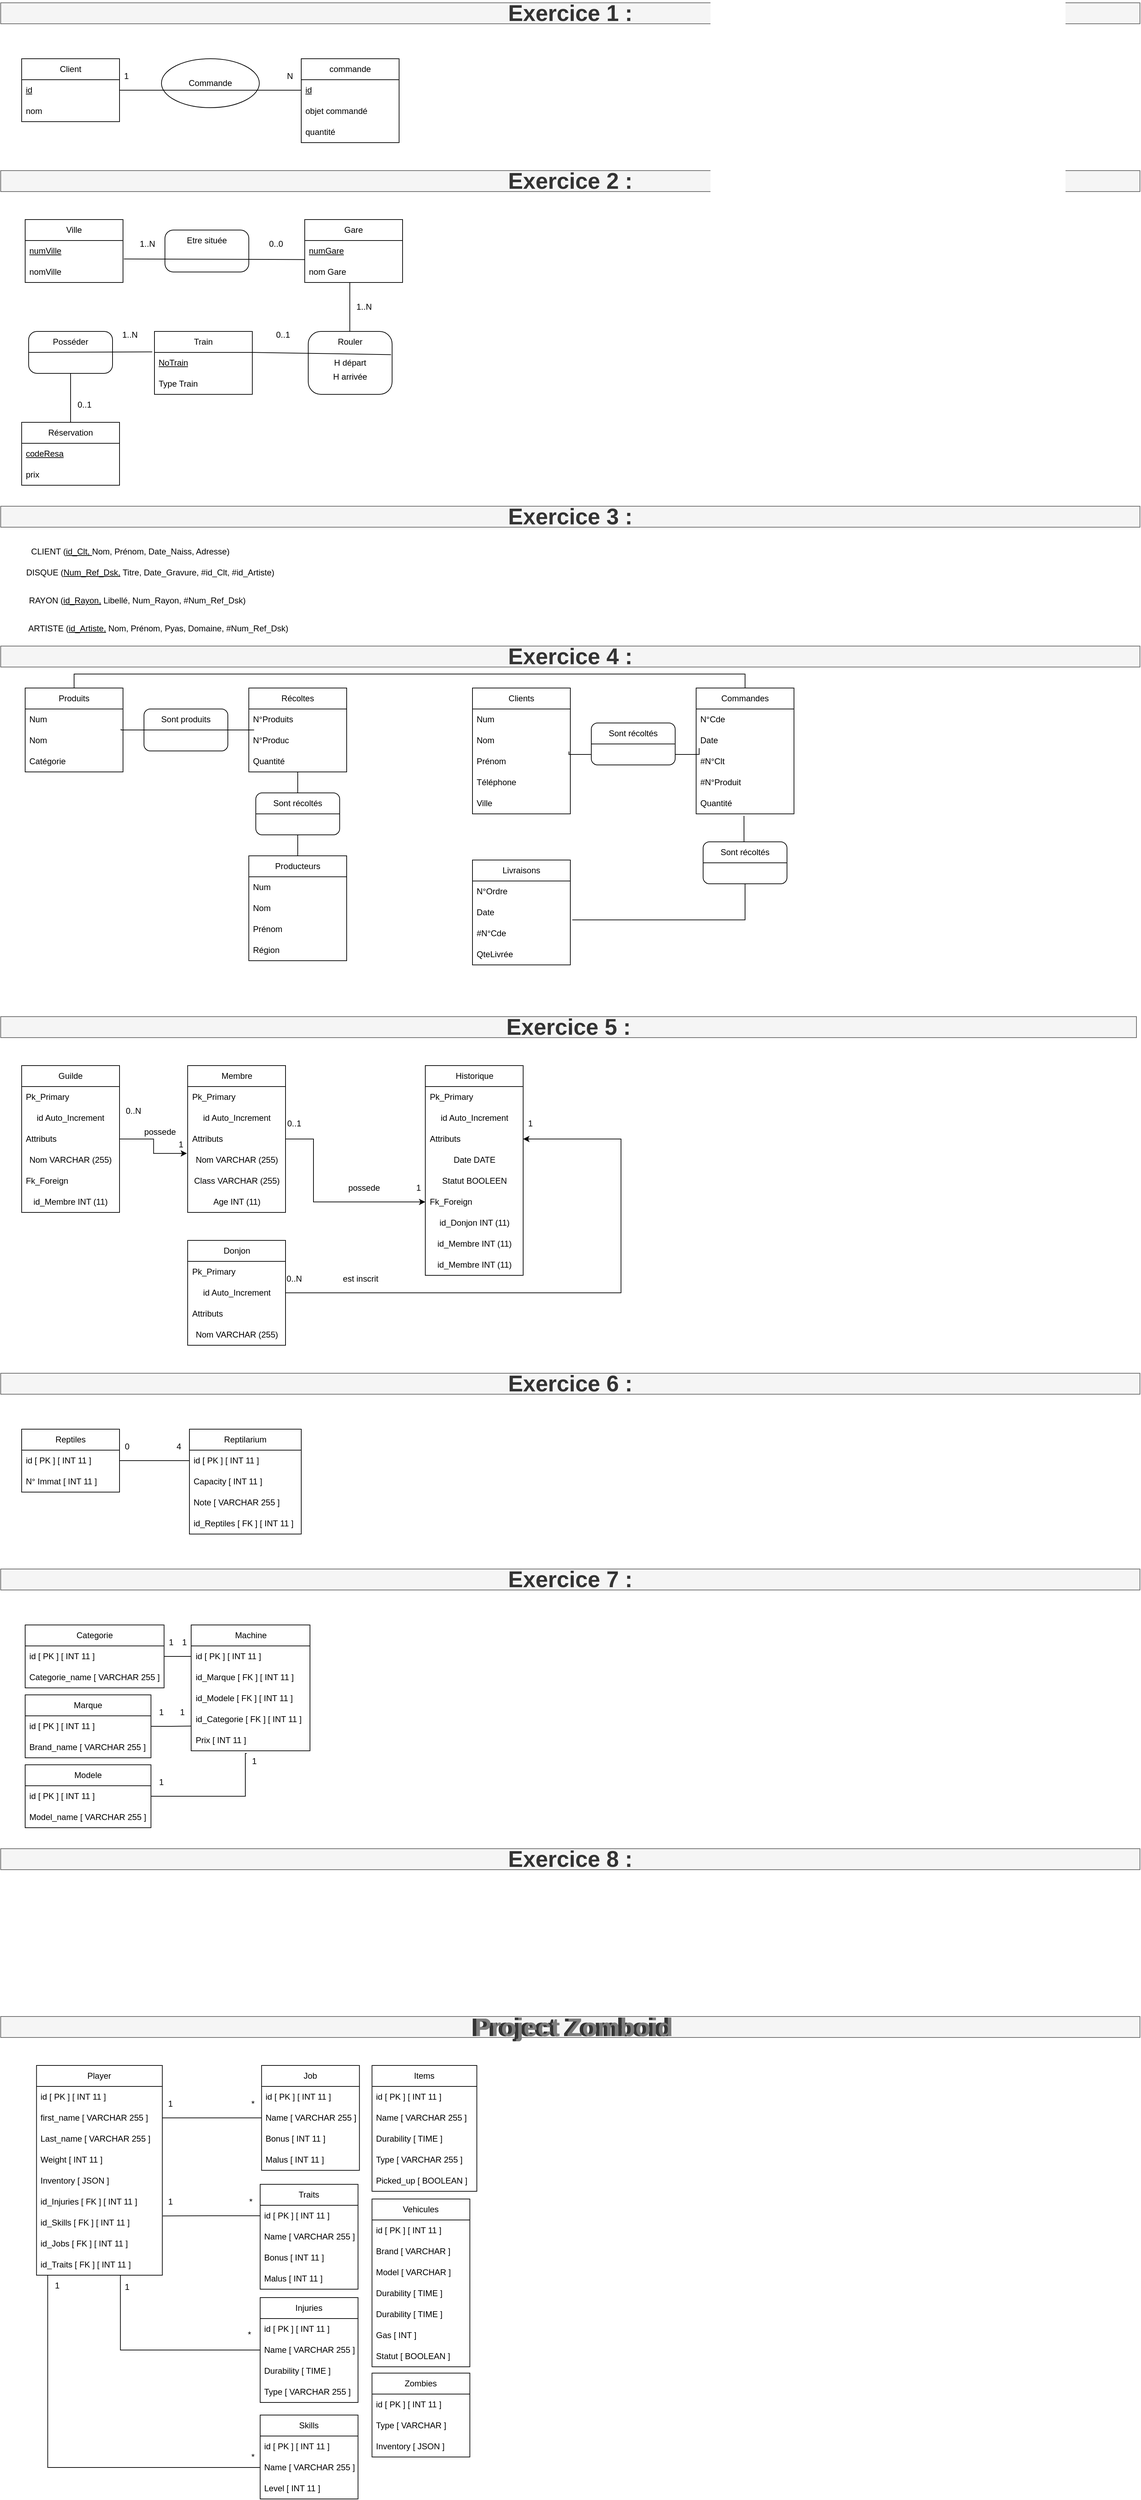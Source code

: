 <mxfile version="21.5.0" type="device">
  <diagram name="Page-1" id="F10LXunICJk9rZ-ggvHp">
    <mxGraphModel dx="1050" dy="1145" grid="1" gridSize="10" guides="1" tooltips="1" connect="1" arrows="1" fold="1" page="1" pageScale="1" pageWidth="413" pageHeight="583" math="0" shadow="0">
      <root>
        <mxCell id="0" />
        <mxCell id="1" parent="0" />
        <mxCell id="3VOU5mvbuk7q2b9fPozU-1" value="Client" style="swimlane;fontStyle=0;childLayout=stackLayout;horizontal=1;startSize=30;horizontalStack=0;resizeParent=1;resizeParentMax=0;resizeLast=0;collapsible=1;marginBottom=0;whiteSpace=wrap;html=1;" vertex="1" parent="1">
          <mxGeometry x="40" y="40" width="140" height="90" as="geometry" />
        </mxCell>
        <mxCell id="3VOU5mvbuk7q2b9fPozU-2" value="&lt;u&gt;id&lt;/u&gt;" style="text;strokeColor=none;fillColor=none;align=left;verticalAlign=middle;spacingLeft=4;spacingRight=4;overflow=hidden;points=[[0,0.5],[1,0.5]];portConstraint=eastwest;rotatable=0;whiteSpace=wrap;html=1;" vertex="1" parent="3VOU5mvbuk7q2b9fPozU-1">
          <mxGeometry y="30" width="140" height="30" as="geometry" />
        </mxCell>
        <mxCell id="3VOU5mvbuk7q2b9fPozU-3" value="nom" style="text;strokeColor=none;fillColor=none;align=left;verticalAlign=middle;spacingLeft=4;spacingRight=4;overflow=hidden;points=[[0,0.5],[1,0.5]];portConstraint=eastwest;rotatable=0;whiteSpace=wrap;html=1;" vertex="1" parent="3VOU5mvbuk7q2b9fPozU-1">
          <mxGeometry y="60" width="140" height="30" as="geometry" />
        </mxCell>
        <mxCell id="3VOU5mvbuk7q2b9fPozU-5" value="Commande" style="ellipse;whiteSpace=wrap;html=1;" vertex="1" parent="1">
          <mxGeometry x="240" y="40" width="140" height="70" as="geometry" />
        </mxCell>
        <mxCell id="3VOU5mvbuk7q2b9fPozU-6" value="commande" style="swimlane;fontStyle=0;childLayout=stackLayout;horizontal=1;startSize=30;horizontalStack=0;resizeParent=1;resizeParentMax=0;resizeLast=0;collapsible=1;marginBottom=0;whiteSpace=wrap;html=1;" vertex="1" parent="1">
          <mxGeometry x="440" y="40" width="140" height="120" as="geometry" />
        </mxCell>
        <mxCell id="3VOU5mvbuk7q2b9fPozU-7" value="&lt;u&gt;id&lt;/u&gt;" style="text;strokeColor=none;fillColor=none;align=left;verticalAlign=middle;spacingLeft=4;spacingRight=4;overflow=hidden;points=[[0,0.5],[1,0.5]];portConstraint=eastwest;rotatable=0;whiteSpace=wrap;html=1;" vertex="1" parent="3VOU5mvbuk7q2b9fPozU-6">
          <mxGeometry y="30" width="140" height="30" as="geometry" />
        </mxCell>
        <mxCell id="3VOU5mvbuk7q2b9fPozU-8" value="objet commandé" style="text;strokeColor=none;fillColor=none;align=left;verticalAlign=middle;spacingLeft=4;spacingRight=4;overflow=hidden;points=[[0,0.5],[1,0.5]];portConstraint=eastwest;rotatable=0;whiteSpace=wrap;html=1;" vertex="1" parent="3VOU5mvbuk7q2b9fPozU-6">
          <mxGeometry y="60" width="140" height="30" as="geometry" />
        </mxCell>
        <mxCell id="3VOU5mvbuk7q2b9fPozU-9" value="quantité" style="text;strokeColor=none;fillColor=none;align=left;verticalAlign=middle;spacingLeft=4;spacingRight=4;overflow=hidden;points=[[0,0.5],[1,0.5]];portConstraint=eastwest;rotatable=0;whiteSpace=wrap;html=1;" vertex="1" parent="3VOU5mvbuk7q2b9fPozU-6">
          <mxGeometry y="90" width="140" height="30" as="geometry" />
        </mxCell>
        <mxCell id="3VOU5mvbuk7q2b9fPozU-10" value="" style="endArrow=none;html=1;rounded=0;entryX=0;entryY=0.5;entryDx=0;entryDy=0;exitX=1;exitY=0.5;exitDx=0;exitDy=0;" edge="1" parent="1" source="3VOU5mvbuk7q2b9fPozU-2" target="3VOU5mvbuk7q2b9fPozU-7">
          <mxGeometry width="50" height="50" relative="1" as="geometry">
            <mxPoint x="200" y="320" as="sourcePoint" />
            <mxPoint x="250" y="270" as="targetPoint" />
          </mxGeometry>
        </mxCell>
        <mxCell id="3VOU5mvbuk7q2b9fPozU-11" value="1" style="text;html=1;strokeColor=none;fillColor=none;align=center;verticalAlign=middle;whiteSpace=wrap;rounded=0;" vertex="1" parent="1">
          <mxGeometry x="180" y="50" width="20" height="30" as="geometry" />
        </mxCell>
        <mxCell id="3VOU5mvbuk7q2b9fPozU-12" value="N" style="text;html=1;strokeColor=none;fillColor=none;align=center;verticalAlign=middle;whiteSpace=wrap;rounded=0;" vertex="1" parent="1">
          <mxGeometry x="414" y="50" width="20" height="30" as="geometry" />
        </mxCell>
        <mxCell id="3VOU5mvbuk7q2b9fPozU-17" value="Ville" style="swimlane;fontStyle=0;childLayout=stackLayout;horizontal=1;startSize=30;horizontalStack=0;resizeParent=1;resizeParentMax=0;resizeLast=0;collapsible=1;marginBottom=0;whiteSpace=wrap;html=1;" vertex="1" parent="1">
          <mxGeometry x="45" y="270" width="140" height="90" as="geometry" />
        </mxCell>
        <mxCell id="3VOU5mvbuk7q2b9fPozU-18" value="&lt;u&gt;numVille&lt;/u&gt;" style="text;strokeColor=none;fillColor=none;align=left;verticalAlign=middle;spacingLeft=4;spacingRight=4;overflow=hidden;points=[[0,0.5],[1,0.5]];portConstraint=eastwest;rotatable=0;whiteSpace=wrap;html=1;" vertex="1" parent="3VOU5mvbuk7q2b9fPozU-17">
          <mxGeometry y="30" width="140" height="30" as="geometry" />
        </mxCell>
        <mxCell id="3VOU5mvbuk7q2b9fPozU-19" value="nomVille" style="text;strokeColor=none;fillColor=none;align=left;verticalAlign=middle;spacingLeft=4;spacingRight=4;overflow=hidden;points=[[0,0.5],[1,0.5]];portConstraint=eastwest;rotatable=0;whiteSpace=wrap;html=1;" vertex="1" parent="3VOU5mvbuk7q2b9fPozU-17">
          <mxGeometry y="60" width="140" height="30" as="geometry" />
        </mxCell>
        <mxCell id="3VOU5mvbuk7q2b9fPozU-23" value="Gare" style="swimlane;fontStyle=0;childLayout=stackLayout;horizontal=1;startSize=30;horizontalStack=0;resizeParent=1;resizeParentMax=0;resizeLast=0;collapsible=1;marginBottom=0;whiteSpace=wrap;html=1;" vertex="1" parent="1">
          <mxGeometry x="445" y="270" width="140" height="90" as="geometry" />
        </mxCell>
        <mxCell id="3VOU5mvbuk7q2b9fPozU-24" value="&lt;u&gt;numGare&lt;/u&gt;" style="text;strokeColor=none;fillColor=none;align=left;verticalAlign=middle;spacingLeft=4;spacingRight=4;overflow=hidden;points=[[0,0.5],[1,0.5]];portConstraint=eastwest;rotatable=0;whiteSpace=wrap;html=1;" vertex="1" parent="3VOU5mvbuk7q2b9fPozU-23">
          <mxGeometry y="30" width="140" height="30" as="geometry" />
        </mxCell>
        <mxCell id="3VOU5mvbuk7q2b9fPozU-25" value="nom Gare" style="text;strokeColor=none;fillColor=none;align=left;verticalAlign=middle;spacingLeft=4;spacingRight=4;overflow=hidden;points=[[0,0.5],[1,0.5]];portConstraint=eastwest;rotatable=0;whiteSpace=wrap;html=1;" vertex="1" parent="3VOU5mvbuk7q2b9fPozU-23">
          <mxGeometry y="60" width="140" height="30" as="geometry" />
        </mxCell>
        <mxCell id="3VOU5mvbuk7q2b9fPozU-27" value="" style="rounded=1;whiteSpace=wrap;html=1;arcSize=20;strokeWidth=1;shadow=0;perimeterSpacing=0;" vertex="1" parent="1">
          <mxGeometry x="245" y="285" width="120" height="60" as="geometry" />
        </mxCell>
        <mxCell id="3VOU5mvbuk7q2b9fPozU-28" value="Etre située" style="text;html=1;strokeColor=none;fillColor=none;align=center;verticalAlign=middle;whiteSpace=wrap;rounded=0;" vertex="1" parent="1">
          <mxGeometry x="275" y="285" width="60" height="30" as="geometry" />
        </mxCell>
        <mxCell id="3VOU5mvbuk7q2b9fPozU-29" value="" style="rounded=1;whiteSpace=wrap;html=1;arcSize=20;strokeWidth=1;shadow=0;perimeterSpacing=0;" vertex="1" parent="1">
          <mxGeometry x="450" y="430" width="120" height="90" as="geometry" />
        </mxCell>
        <mxCell id="3VOU5mvbuk7q2b9fPozU-30" value="Rouler" style="text;html=1;strokeColor=none;fillColor=none;align=center;verticalAlign=middle;whiteSpace=wrap;rounded=0;" vertex="1" parent="1">
          <mxGeometry x="480" y="430" width="60" height="30" as="geometry" />
        </mxCell>
        <mxCell id="3VOU5mvbuk7q2b9fPozU-31" value="H départ" style="text;html=1;strokeColor=none;fillColor=none;align=center;verticalAlign=middle;whiteSpace=wrap;rounded=0;" vertex="1" parent="1">
          <mxGeometry x="480" y="460" width="60" height="30" as="geometry" />
        </mxCell>
        <mxCell id="3VOU5mvbuk7q2b9fPozU-32" value="H arrivée" style="text;html=1;strokeColor=none;fillColor=none;align=center;verticalAlign=middle;whiteSpace=wrap;rounded=0;" vertex="1" parent="1">
          <mxGeometry x="480" y="480" width="60" height="30" as="geometry" />
        </mxCell>
        <mxCell id="3VOU5mvbuk7q2b9fPozU-33" value="Train" style="swimlane;fontStyle=0;childLayout=stackLayout;horizontal=1;startSize=30;horizontalStack=0;resizeParent=1;resizeParentMax=0;resizeLast=0;collapsible=1;marginBottom=0;whiteSpace=wrap;html=1;" vertex="1" parent="1">
          <mxGeometry x="230" y="430" width="140" height="90" as="geometry" />
        </mxCell>
        <mxCell id="3VOU5mvbuk7q2b9fPozU-34" value="&lt;u&gt;NoTrain&lt;/u&gt;" style="text;strokeColor=none;fillColor=none;align=left;verticalAlign=middle;spacingLeft=4;spacingRight=4;overflow=hidden;points=[[0,0.5],[1,0.5]];portConstraint=eastwest;rotatable=0;whiteSpace=wrap;html=1;" vertex="1" parent="3VOU5mvbuk7q2b9fPozU-33">
          <mxGeometry y="30" width="140" height="30" as="geometry" />
        </mxCell>
        <mxCell id="3VOU5mvbuk7q2b9fPozU-35" value="Type Train" style="text;strokeColor=none;fillColor=none;align=left;verticalAlign=middle;spacingLeft=4;spacingRight=4;overflow=hidden;points=[[0,0.5],[1,0.5]];portConstraint=eastwest;rotatable=0;whiteSpace=wrap;html=1;" vertex="1" parent="3VOU5mvbuk7q2b9fPozU-33">
          <mxGeometry y="60" width="140" height="30" as="geometry" />
        </mxCell>
        <mxCell id="3VOU5mvbuk7q2b9fPozU-37" value="" style="rounded=1;whiteSpace=wrap;html=1;arcSize=20;strokeWidth=1;shadow=0;perimeterSpacing=0;" vertex="1" parent="1">
          <mxGeometry x="50" y="430" width="120" height="60" as="geometry" />
        </mxCell>
        <mxCell id="3VOU5mvbuk7q2b9fPozU-38" value="Posséder" style="text;html=1;strokeColor=none;fillColor=none;align=center;verticalAlign=middle;whiteSpace=wrap;rounded=0;" vertex="1" parent="1">
          <mxGeometry x="80" y="430" width="60" height="30" as="geometry" />
        </mxCell>
        <mxCell id="3VOU5mvbuk7q2b9fPozU-39" value="Réservation" style="swimlane;fontStyle=0;childLayout=stackLayout;horizontal=1;startSize=30;horizontalStack=0;resizeParent=1;resizeParentMax=0;resizeLast=0;collapsible=1;marginBottom=0;whiteSpace=wrap;html=1;" vertex="1" parent="1">
          <mxGeometry x="40" y="560" width="140" height="90" as="geometry" />
        </mxCell>
        <mxCell id="3VOU5mvbuk7q2b9fPozU-40" value="&lt;u&gt;codeResa&lt;/u&gt;" style="text;strokeColor=none;fillColor=none;align=left;verticalAlign=middle;spacingLeft=4;spacingRight=4;overflow=hidden;points=[[0,0.5],[1,0.5]];portConstraint=eastwest;rotatable=0;whiteSpace=wrap;html=1;" vertex="1" parent="3VOU5mvbuk7q2b9fPozU-39">
          <mxGeometry y="30" width="140" height="30" as="geometry" />
        </mxCell>
        <mxCell id="3VOU5mvbuk7q2b9fPozU-41" value="prix" style="text;strokeColor=none;fillColor=none;align=left;verticalAlign=middle;spacingLeft=4;spacingRight=4;overflow=hidden;points=[[0,0.5],[1,0.5]];portConstraint=eastwest;rotatable=0;whiteSpace=wrap;html=1;" vertex="1" parent="3VOU5mvbuk7q2b9fPozU-39">
          <mxGeometry y="60" width="140" height="30" as="geometry" />
        </mxCell>
        <mxCell id="3VOU5mvbuk7q2b9fPozU-42" value="" style="endArrow=none;html=1;rounded=0;entryX=0.003;entryY=0.907;entryDx=0;entryDy=0;entryPerimeter=0;exitX=1.009;exitY=-0.12;exitDx=0;exitDy=0;exitPerimeter=0;" edge="1" parent="1" source="3VOU5mvbuk7q2b9fPozU-19" target="3VOU5mvbuk7q2b9fPozU-24">
          <mxGeometry width="50" height="50" relative="1" as="geometry">
            <mxPoint x="205" y="380" as="sourcePoint" />
            <mxPoint x="255" y="330" as="targetPoint" />
          </mxGeometry>
        </mxCell>
        <mxCell id="3VOU5mvbuk7q2b9fPozU-43" value="" style="endArrow=none;html=1;rounded=0;entryX=-0.023;entryY=-0.027;entryDx=0;entryDy=0;entryPerimeter=0;" edge="1" parent="1" target="3VOU5mvbuk7q2b9fPozU-34">
          <mxGeometry width="50" height="50" relative="1" as="geometry">
            <mxPoint x="50" y="460" as="sourcePoint" />
            <mxPoint x="100" y="410" as="targetPoint" />
          </mxGeometry>
        </mxCell>
        <mxCell id="3VOU5mvbuk7q2b9fPozU-44" value="" style="endArrow=none;html=1;rounded=0;entryX=0.987;entryY=0.369;entryDx=0;entryDy=0;entryPerimeter=0;" edge="1" parent="1" target="3VOU5mvbuk7q2b9fPozU-29">
          <mxGeometry width="50" height="50" relative="1" as="geometry">
            <mxPoint x="370" y="460" as="sourcePoint" />
            <mxPoint x="547" y="459" as="targetPoint" />
          </mxGeometry>
        </mxCell>
        <mxCell id="3VOU5mvbuk7q2b9fPozU-45" value="" style="endArrow=none;html=1;rounded=0;entryX=0.5;entryY=1;entryDx=0;entryDy=0;exitX=0.5;exitY=0;exitDx=0;exitDy=0;" edge="1" parent="1" source="3VOU5mvbuk7q2b9fPozU-39" target="3VOU5mvbuk7q2b9fPozU-37">
          <mxGeometry width="50" height="50" relative="1" as="geometry">
            <mxPoint x="100" y="560" as="sourcePoint" />
            <mxPoint x="150" y="510" as="targetPoint" />
          </mxGeometry>
        </mxCell>
        <mxCell id="3VOU5mvbuk7q2b9fPozU-46" value="" style="endArrow=none;html=1;rounded=0;entryX=0.5;entryY=1;entryDx=0;entryDy=0;exitX=0.5;exitY=0;exitDx=0;exitDy=0;" edge="1" parent="1">
          <mxGeometry width="50" height="50" relative="1" as="geometry">
            <mxPoint x="509.5" y="430" as="sourcePoint" />
            <mxPoint x="509.5" y="360" as="targetPoint" />
          </mxGeometry>
        </mxCell>
        <mxCell id="3VOU5mvbuk7q2b9fPozU-47" value="1..N" style="text;html=1;strokeColor=none;fillColor=none;align=center;verticalAlign=middle;whiteSpace=wrap;rounded=0;" vertex="1" parent="1">
          <mxGeometry x="210" y="290" width="20" height="30" as="geometry" />
        </mxCell>
        <mxCell id="3VOU5mvbuk7q2b9fPozU-48" value="0..0" style="text;html=1;strokeColor=none;fillColor=none;align=center;verticalAlign=middle;whiteSpace=wrap;rounded=0;" vertex="1" parent="1">
          <mxGeometry x="394" y="290" width="20" height="30" as="geometry" />
        </mxCell>
        <mxCell id="3VOU5mvbuk7q2b9fPozU-49" value="1..N" style="text;html=1;strokeColor=none;fillColor=none;align=center;verticalAlign=middle;whiteSpace=wrap;rounded=0;" vertex="1" parent="1">
          <mxGeometry x="520" y="380" width="20" height="30" as="geometry" />
        </mxCell>
        <mxCell id="3VOU5mvbuk7q2b9fPozU-51" value="0..1" style="text;html=1;strokeColor=none;fillColor=none;align=center;verticalAlign=middle;whiteSpace=wrap;rounded=0;" vertex="1" parent="1">
          <mxGeometry x="404" y="420" width="20" height="30" as="geometry" />
        </mxCell>
        <mxCell id="3VOU5mvbuk7q2b9fPozU-53" value="1..N" style="text;html=1;strokeColor=none;fillColor=none;align=center;verticalAlign=middle;whiteSpace=wrap;rounded=0;" vertex="1" parent="1">
          <mxGeometry x="185" y="420" width="20" height="30" as="geometry" />
        </mxCell>
        <mxCell id="3VOU5mvbuk7q2b9fPozU-54" value="0..1" style="text;html=1;strokeColor=none;fillColor=none;align=center;verticalAlign=middle;whiteSpace=wrap;rounded=0;" vertex="1" parent="1">
          <mxGeometry x="120" y="520" width="20" height="30" as="geometry" />
        </mxCell>
        <mxCell id="3VOU5mvbuk7q2b9fPozU-55" value="CLIENT (&lt;u&gt;id_Clt, &lt;/u&gt;Nom, Prénom, Date_Naiss, Adresse)" style="text;html=1;strokeColor=none;fillColor=none;align=center;verticalAlign=middle;whiteSpace=wrap;rounded=0;" vertex="1" parent="1">
          <mxGeometry x="47.5" y="730" width="295" height="30" as="geometry" />
        </mxCell>
        <mxCell id="3VOU5mvbuk7q2b9fPozU-56" value="DISQUE (&lt;u&gt;Num_Ref_Dsk,&lt;/u&gt;&amp;nbsp;Titre, Date_Gravure, #id_Clt, #id_Artiste)" style="text;html=1;strokeColor=none;fillColor=none;align=center;verticalAlign=middle;whiteSpace=wrap;rounded=0;" vertex="1" parent="1">
          <mxGeometry x="45" y="760" width="357.5" height="30" as="geometry" />
        </mxCell>
        <mxCell id="3VOU5mvbuk7q2b9fPozU-58" value="RAYON (&lt;u&gt;id_Rayon,&lt;/u&gt;&amp;nbsp;Libellé, Num_Rayon, #Num_Ref_Dsk)" style="text;html=1;strokeColor=none;fillColor=none;align=center;verticalAlign=middle;whiteSpace=wrap;rounded=0;" vertex="1" parent="1">
          <mxGeometry x="47.5" y="800" width="315" height="30" as="geometry" />
        </mxCell>
        <mxCell id="3VOU5mvbuk7q2b9fPozU-59" value="ARTISTE (&lt;u&gt;id_Artiste,&lt;/u&gt;&amp;nbsp;Nom, Prénom, Pyas, Domaine, #Num_Ref_Dsk)" style="text;html=1;strokeColor=none;fillColor=none;align=center;verticalAlign=middle;whiteSpace=wrap;rounded=0;" vertex="1" parent="1">
          <mxGeometry x="47.5" y="840" width="375" height="30" as="geometry" />
        </mxCell>
        <mxCell id="3VOU5mvbuk7q2b9fPozU-124" style="edgeStyle=orthogonalEdgeStyle;rounded=0;orthogonalLoop=1;jettySize=auto;html=1;exitX=0.5;exitY=0;exitDx=0;exitDy=0;entryX=0.5;entryY=0;entryDx=0;entryDy=0;endArrow=none;endFill=0;" edge="1" parent="1" source="3VOU5mvbuk7q2b9fPozU-60" target="3VOU5mvbuk7q2b9fPozU-80">
          <mxGeometry relative="1" as="geometry" />
        </mxCell>
        <mxCell id="3VOU5mvbuk7q2b9fPozU-60" value="Produits" style="swimlane;fontStyle=0;childLayout=stackLayout;horizontal=1;startSize=30;horizontalStack=0;resizeParent=1;resizeParentMax=0;resizeLast=0;collapsible=1;marginBottom=0;whiteSpace=wrap;html=1;" vertex="1" parent="1">
          <mxGeometry x="45" y="940" width="140" height="120" as="geometry" />
        </mxCell>
        <mxCell id="3VOU5mvbuk7q2b9fPozU-61" value="Num" style="text;strokeColor=none;fillColor=none;align=left;verticalAlign=middle;spacingLeft=4;spacingRight=4;overflow=hidden;points=[[0,0.5],[1,0.5]];portConstraint=eastwest;rotatable=0;whiteSpace=wrap;html=1;" vertex="1" parent="3VOU5mvbuk7q2b9fPozU-60">
          <mxGeometry y="30" width="140" height="30" as="geometry" />
        </mxCell>
        <mxCell id="3VOU5mvbuk7q2b9fPozU-62" value="Nom" style="text;strokeColor=none;fillColor=none;align=left;verticalAlign=middle;spacingLeft=4;spacingRight=4;overflow=hidden;points=[[0,0.5],[1,0.5]];portConstraint=eastwest;rotatable=0;whiteSpace=wrap;html=1;" vertex="1" parent="3VOU5mvbuk7q2b9fPozU-60">
          <mxGeometry y="60" width="140" height="30" as="geometry" />
        </mxCell>
        <mxCell id="3VOU5mvbuk7q2b9fPozU-63" value="Catégorie" style="text;strokeColor=none;fillColor=none;align=left;verticalAlign=middle;spacingLeft=4;spacingRight=4;overflow=hidden;points=[[0,0.5],[1,0.5]];portConstraint=eastwest;rotatable=0;whiteSpace=wrap;html=1;" vertex="1" parent="3VOU5mvbuk7q2b9fPozU-60">
          <mxGeometry y="90" width="140" height="30" as="geometry" />
        </mxCell>
        <mxCell id="3VOU5mvbuk7q2b9fPozU-64" value="Récoltes" style="swimlane;fontStyle=0;childLayout=stackLayout;horizontal=1;startSize=30;horizontalStack=0;resizeParent=1;resizeParentMax=0;resizeLast=0;collapsible=1;marginBottom=0;whiteSpace=wrap;html=1;" vertex="1" parent="1">
          <mxGeometry x="365" y="940" width="140" height="120" as="geometry" />
        </mxCell>
        <mxCell id="3VOU5mvbuk7q2b9fPozU-65" value="N°Produits" style="text;strokeColor=none;fillColor=none;align=left;verticalAlign=middle;spacingLeft=4;spacingRight=4;overflow=hidden;points=[[0,0.5],[1,0.5]];portConstraint=eastwest;rotatable=0;whiteSpace=wrap;html=1;" vertex="1" parent="3VOU5mvbuk7q2b9fPozU-64">
          <mxGeometry y="30" width="140" height="30" as="geometry" />
        </mxCell>
        <mxCell id="3VOU5mvbuk7q2b9fPozU-66" value="N°Produc" style="text;strokeColor=none;fillColor=none;align=left;verticalAlign=middle;spacingLeft=4;spacingRight=4;overflow=hidden;points=[[0,0.5],[1,0.5]];portConstraint=eastwest;rotatable=0;whiteSpace=wrap;html=1;" vertex="1" parent="3VOU5mvbuk7q2b9fPozU-64">
          <mxGeometry y="60" width="140" height="30" as="geometry" />
        </mxCell>
        <mxCell id="3VOU5mvbuk7q2b9fPozU-67" value="Quantité" style="text;strokeColor=none;fillColor=none;align=left;verticalAlign=middle;spacingLeft=4;spacingRight=4;overflow=hidden;points=[[0,0.5],[1,0.5]];portConstraint=eastwest;rotatable=0;whiteSpace=wrap;html=1;" vertex="1" parent="3VOU5mvbuk7q2b9fPozU-64">
          <mxGeometry y="90" width="140" height="30" as="geometry" />
        </mxCell>
        <mxCell id="3VOU5mvbuk7q2b9fPozU-68" value="Producteurs" style="swimlane;fontStyle=0;childLayout=stackLayout;horizontal=1;startSize=30;horizontalStack=0;resizeParent=1;resizeParentMax=0;resizeLast=0;collapsible=1;marginBottom=0;whiteSpace=wrap;html=1;" vertex="1" parent="1">
          <mxGeometry x="365" y="1180" width="140" height="150" as="geometry" />
        </mxCell>
        <mxCell id="3VOU5mvbuk7q2b9fPozU-69" value="Num" style="text;strokeColor=none;fillColor=none;align=left;verticalAlign=middle;spacingLeft=4;spacingRight=4;overflow=hidden;points=[[0,0.5],[1,0.5]];portConstraint=eastwest;rotatable=0;whiteSpace=wrap;html=1;" vertex="1" parent="3VOU5mvbuk7q2b9fPozU-68">
          <mxGeometry y="30" width="140" height="30" as="geometry" />
        </mxCell>
        <mxCell id="3VOU5mvbuk7q2b9fPozU-70" value="Nom" style="text;strokeColor=none;fillColor=none;align=left;verticalAlign=middle;spacingLeft=4;spacingRight=4;overflow=hidden;points=[[0,0.5],[1,0.5]];portConstraint=eastwest;rotatable=0;whiteSpace=wrap;html=1;" vertex="1" parent="3VOU5mvbuk7q2b9fPozU-68">
          <mxGeometry y="60" width="140" height="30" as="geometry" />
        </mxCell>
        <mxCell id="3VOU5mvbuk7q2b9fPozU-71" value="Prénom" style="text;strokeColor=none;fillColor=none;align=left;verticalAlign=middle;spacingLeft=4;spacingRight=4;overflow=hidden;points=[[0,0.5],[1,0.5]];portConstraint=eastwest;rotatable=0;whiteSpace=wrap;html=1;" vertex="1" parent="3VOU5mvbuk7q2b9fPozU-68">
          <mxGeometry y="90" width="140" height="30" as="geometry" />
        </mxCell>
        <mxCell id="3VOU5mvbuk7q2b9fPozU-72" value="Région" style="text;strokeColor=none;fillColor=none;align=left;verticalAlign=middle;spacingLeft=4;spacingRight=4;overflow=hidden;points=[[0,0.5],[1,0.5]];portConstraint=eastwest;rotatable=0;whiteSpace=wrap;html=1;" vertex="1" parent="3VOU5mvbuk7q2b9fPozU-68">
          <mxGeometry y="120" width="140" height="30" as="geometry" />
        </mxCell>
        <mxCell id="3VOU5mvbuk7q2b9fPozU-73" value="Clients" style="swimlane;fontStyle=0;childLayout=stackLayout;horizontal=1;startSize=30;horizontalStack=0;resizeParent=1;resizeParentMax=0;resizeLast=0;collapsible=1;marginBottom=0;whiteSpace=wrap;html=1;" vertex="1" parent="1">
          <mxGeometry x="685" y="940" width="140" height="180" as="geometry" />
        </mxCell>
        <mxCell id="3VOU5mvbuk7q2b9fPozU-74" value="Num" style="text;strokeColor=none;fillColor=none;align=left;verticalAlign=middle;spacingLeft=4;spacingRight=4;overflow=hidden;points=[[0,0.5],[1,0.5]];portConstraint=eastwest;rotatable=0;whiteSpace=wrap;html=1;" vertex="1" parent="3VOU5mvbuk7q2b9fPozU-73">
          <mxGeometry y="30" width="140" height="30" as="geometry" />
        </mxCell>
        <mxCell id="3VOU5mvbuk7q2b9fPozU-75" value="Nom" style="text;strokeColor=none;fillColor=none;align=left;verticalAlign=middle;spacingLeft=4;spacingRight=4;overflow=hidden;points=[[0,0.5],[1,0.5]];portConstraint=eastwest;rotatable=0;whiteSpace=wrap;html=1;" vertex="1" parent="3VOU5mvbuk7q2b9fPozU-73">
          <mxGeometry y="60" width="140" height="30" as="geometry" />
        </mxCell>
        <mxCell id="3VOU5mvbuk7q2b9fPozU-76" value="Prénom" style="text;strokeColor=none;fillColor=none;align=left;verticalAlign=middle;spacingLeft=4;spacingRight=4;overflow=hidden;points=[[0,0.5],[1,0.5]];portConstraint=eastwest;rotatable=0;whiteSpace=wrap;html=1;" vertex="1" parent="3VOU5mvbuk7q2b9fPozU-73">
          <mxGeometry y="90" width="140" height="30" as="geometry" />
        </mxCell>
        <mxCell id="3VOU5mvbuk7q2b9fPozU-78" value="Téléphone" style="text;strokeColor=none;fillColor=none;align=left;verticalAlign=middle;spacingLeft=4;spacingRight=4;overflow=hidden;points=[[0,0.5],[1,0.5]];portConstraint=eastwest;rotatable=0;whiteSpace=wrap;html=1;" vertex="1" parent="3VOU5mvbuk7q2b9fPozU-73">
          <mxGeometry y="120" width="140" height="30" as="geometry" />
        </mxCell>
        <mxCell id="3VOU5mvbuk7q2b9fPozU-77" value="Ville" style="text;strokeColor=none;fillColor=none;align=left;verticalAlign=middle;spacingLeft=4;spacingRight=4;overflow=hidden;points=[[0,0.5],[1,0.5]];portConstraint=eastwest;rotatable=0;whiteSpace=wrap;html=1;" vertex="1" parent="3VOU5mvbuk7q2b9fPozU-73">
          <mxGeometry y="150" width="140" height="30" as="geometry" />
        </mxCell>
        <mxCell id="3VOU5mvbuk7q2b9fPozU-80" value="Commandes" style="swimlane;fontStyle=0;childLayout=stackLayout;horizontal=1;startSize=30;horizontalStack=0;resizeParent=1;resizeParentMax=0;resizeLast=0;collapsible=1;marginBottom=0;whiteSpace=wrap;html=1;" vertex="1" parent="1">
          <mxGeometry x="1005" y="940" width="140" height="180" as="geometry" />
        </mxCell>
        <mxCell id="3VOU5mvbuk7q2b9fPozU-81" value="N°Cde" style="text;strokeColor=none;fillColor=none;align=left;verticalAlign=middle;spacingLeft=4;spacingRight=4;overflow=hidden;points=[[0,0.5],[1,0.5]];portConstraint=eastwest;rotatable=0;whiteSpace=wrap;html=1;" vertex="1" parent="3VOU5mvbuk7q2b9fPozU-80">
          <mxGeometry y="30" width="140" height="30" as="geometry" />
        </mxCell>
        <mxCell id="3VOU5mvbuk7q2b9fPozU-82" value="Date" style="text;strokeColor=none;fillColor=none;align=left;verticalAlign=middle;spacingLeft=4;spacingRight=4;overflow=hidden;points=[[0,0.5],[1,0.5]];portConstraint=eastwest;rotatable=0;whiteSpace=wrap;html=1;" vertex="1" parent="3VOU5mvbuk7q2b9fPozU-80">
          <mxGeometry y="60" width="140" height="30" as="geometry" />
        </mxCell>
        <mxCell id="3VOU5mvbuk7q2b9fPozU-83" value="#N°Clt" style="text;strokeColor=none;fillColor=none;align=left;verticalAlign=middle;spacingLeft=4;spacingRight=4;overflow=hidden;points=[[0,0.5],[1,0.5]];portConstraint=eastwest;rotatable=0;whiteSpace=wrap;html=1;" vertex="1" parent="3VOU5mvbuk7q2b9fPozU-80">
          <mxGeometry y="90" width="140" height="30" as="geometry" />
        </mxCell>
        <mxCell id="3VOU5mvbuk7q2b9fPozU-84" value="#N°Produit" style="text;strokeColor=none;fillColor=none;align=left;verticalAlign=middle;spacingLeft=4;spacingRight=4;overflow=hidden;points=[[0,0.5],[1,0.5]];portConstraint=eastwest;rotatable=0;whiteSpace=wrap;html=1;" vertex="1" parent="3VOU5mvbuk7q2b9fPozU-80">
          <mxGeometry y="120" width="140" height="30" as="geometry" />
        </mxCell>
        <mxCell id="3VOU5mvbuk7q2b9fPozU-85" value="Quantité" style="text;strokeColor=none;fillColor=none;align=left;verticalAlign=middle;spacingLeft=4;spacingRight=4;overflow=hidden;points=[[0,0.5],[1,0.5]];portConstraint=eastwest;rotatable=0;whiteSpace=wrap;html=1;" vertex="1" parent="3VOU5mvbuk7q2b9fPozU-80">
          <mxGeometry y="150" width="140" height="30" as="geometry" />
        </mxCell>
        <mxCell id="3VOU5mvbuk7q2b9fPozU-86" value="Livraisons" style="swimlane;fontStyle=0;childLayout=stackLayout;horizontal=1;startSize=30;horizontalStack=0;resizeParent=1;resizeParentMax=0;resizeLast=0;collapsible=1;marginBottom=0;whiteSpace=wrap;html=1;" vertex="1" parent="1">
          <mxGeometry x="685" y="1186" width="140" height="150" as="geometry" />
        </mxCell>
        <mxCell id="3VOU5mvbuk7q2b9fPozU-87" value="N°Ordre" style="text;strokeColor=none;fillColor=none;align=left;verticalAlign=middle;spacingLeft=4;spacingRight=4;overflow=hidden;points=[[0,0.5],[1,0.5]];portConstraint=eastwest;rotatable=0;whiteSpace=wrap;html=1;" vertex="1" parent="3VOU5mvbuk7q2b9fPozU-86">
          <mxGeometry y="30" width="140" height="30" as="geometry" />
        </mxCell>
        <mxCell id="3VOU5mvbuk7q2b9fPozU-88" value="Date" style="text;strokeColor=none;fillColor=none;align=left;verticalAlign=middle;spacingLeft=4;spacingRight=4;overflow=hidden;points=[[0,0.5],[1,0.5]];portConstraint=eastwest;rotatable=0;whiteSpace=wrap;html=1;" vertex="1" parent="3VOU5mvbuk7q2b9fPozU-86">
          <mxGeometry y="60" width="140" height="30" as="geometry" />
        </mxCell>
        <mxCell id="3VOU5mvbuk7q2b9fPozU-89" value="#N°Cde" style="text;strokeColor=none;fillColor=none;align=left;verticalAlign=middle;spacingLeft=4;spacingRight=4;overflow=hidden;points=[[0,0.5],[1,0.5]];portConstraint=eastwest;rotatable=0;whiteSpace=wrap;html=1;" vertex="1" parent="3VOU5mvbuk7q2b9fPozU-86">
          <mxGeometry y="90" width="140" height="30" as="geometry" />
        </mxCell>
        <mxCell id="3VOU5mvbuk7q2b9fPozU-91" value="QteLivrée" style="text;strokeColor=none;fillColor=none;align=left;verticalAlign=middle;spacingLeft=4;spacingRight=4;overflow=hidden;points=[[0,0.5],[1,0.5]];portConstraint=eastwest;rotatable=0;whiteSpace=wrap;html=1;" vertex="1" parent="3VOU5mvbuk7q2b9fPozU-86">
          <mxGeometry y="120" width="140" height="30" as="geometry" />
        </mxCell>
        <mxCell id="3VOU5mvbuk7q2b9fPozU-120" style="edgeStyle=orthogonalEdgeStyle;rounded=0;orthogonalLoop=1;jettySize=auto;html=1;exitX=0;exitY=0.5;exitDx=0;exitDy=0;entryX=0.98;entryY=-0.04;entryDx=0;entryDy=0;entryPerimeter=0;endArrow=none;endFill=0;" edge="1" parent="1" source="3VOU5mvbuk7q2b9fPozU-93" target="3VOU5mvbuk7q2b9fPozU-62">
          <mxGeometry relative="1" as="geometry" />
        </mxCell>
        <mxCell id="3VOU5mvbuk7q2b9fPozU-121" style="edgeStyle=orthogonalEdgeStyle;rounded=0;orthogonalLoop=1;jettySize=auto;html=1;exitX=1;exitY=0.5;exitDx=0;exitDy=0;entryX=0.054;entryY=0.013;entryDx=0;entryDy=0;entryPerimeter=0;endArrow=none;endFill=0;" edge="1" parent="1" source="3VOU5mvbuk7q2b9fPozU-93" target="3VOU5mvbuk7q2b9fPozU-66">
          <mxGeometry relative="1" as="geometry" />
        </mxCell>
        <mxCell id="3VOU5mvbuk7q2b9fPozU-93" value="" style="rounded=1;whiteSpace=wrap;html=1;" vertex="1" parent="1">
          <mxGeometry x="215" y="970" width="120" height="60" as="geometry" />
        </mxCell>
        <mxCell id="3VOU5mvbuk7q2b9fPozU-94" value="Sont produits" style="text;html=1;strokeColor=none;fillColor=none;align=center;verticalAlign=middle;whiteSpace=wrap;rounded=0;" vertex="1" parent="1">
          <mxGeometry x="236.25" y="970" width="77.5" height="30" as="geometry" />
        </mxCell>
        <mxCell id="3VOU5mvbuk7q2b9fPozU-95" value="" style="endArrow=none;html=1;rounded=0;exitX=0;exitY=0.5;exitDx=0;exitDy=0;entryX=1;entryY=0.5;entryDx=0;entryDy=0;" edge="1" parent="1" source="3VOU5mvbuk7q2b9fPozU-93" target="3VOU5mvbuk7q2b9fPozU-93">
          <mxGeometry width="50" height="50" relative="1" as="geometry">
            <mxPoint x="525" y="1110" as="sourcePoint" />
            <mxPoint x="575" y="1060" as="targetPoint" />
            <Array as="points">
              <mxPoint x="335" y="1000" />
            </Array>
          </mxGeometry>
        </mxCell>
        <mxCell id="3VOU5mvbuk7q2b9fPozU-123" style="edgeStyle=orthogonalEdgeStyle;rounded=0;orthogonalLoop=1;jettySize=auto;html=1;exitX=0.5;exitY=1;exitDx=0;exitDy=0;entryX=0.5;entryY=0;entryDx=0;entryDy=0;endArrow=none;endFill=0;" edge="1" parent="1" source="3VOU5mvbuk7q2b9fPozU-96" target="3VOU5mvbuk7q2b9fPozU-68">
          <mxGeometry relative="1" as="geometry" />
        </mxCell>
        <mxCell id="3VOU5mvbuk7q2b9fPozU-96" value="" style="rounded=1;whiteSpace=wrap;html=1;" vertex="1" parent="1">
          <mxGeometry x="375" y="1090" width="120" height="60" as="geometry" />
        </mxCell>
        <mxCell id="3VOU5mvbuk7q2b9fPozU-122" style="edgeStyle=orthogonalEdgeStyle;rounded=0;orthogonalLoop=1;jettySize=auto;html=1;exitX=0.5;exitY=0;exitDx=0;exitDy=0;entryX=0.5;entryY=1;entryDx=0;entryDy=0;entryPerimeter=0;endArrow=none;endFill=0;" edge="1" parent="1" source="3VOU5mvbuk7q2b9fPozU-97" target="3VOU5mvbuk7q2b9fPozU-67">
          <mxGeometry relative="1" as="geometry" />
        </mxCell>
        <mxCell id="3VOU5mvbuk7q2b9fPozU-97" value="Sont récoltés" style="text;html=1;strokeColor=none;fillColor=none;align=center;verticalAlign=middle;whiteSpace=wrap;rounded=0;" vertex="1" parent="1">
          <mxGeometry x="396.25" y="1090" width="77.5" height="30" as="geometry" />
        </mxCell>
        <mxCell id="3VOU5mvbuk7q2b9fPozU-98" value="" style="endArrow=none;html=1;rounded=0;exitX=0;exitY=0.5;exitDx=0;exitDy=0;entryX=1;entryY=0.5;entryDx=0;entryDy=0;" edge="1" parent="1" source="3VOU5mvbuk7q2b9fPozU-96" target="3VOU5mvbuk7q2b9fPozU-96">
          <mxGeometry width="50" height="50" relative="1" as="geometry">
            <mxPoint x="685" y="1230" as="sourcePoint" />
            <mxPoint x="735" y="1180" as="targetPoint" />
            <Array as="points">
              <mxPoint x="495" y="1120" />
            </Array>
          </mxGeometry>
        </mxCell>
        <mxCell id="3VOU5mvbuk7q2b9fPozU-118" style="edgeStyle=orthogonalEdgeStyle;rounded=0;orthogonalLoop=1;jettySize=auto;html=1;exitX=0;exitY=0.75;exitDx=0;exitDy=0;entryX=0.986;entryY=0.027;entryDx=0;entryDy=0;entryPerimeter=0;endArrow=none;endFill=0;" edge="1" parent="1" source="3VOU5mvbuk7q2b9fPozU-109" target="3VOU5mvbuk7q2b9fPozU-76">
          <mxGeometry relative="1" as="geometry" />
        </mxCell>
        <mxCell id="3VOU5mvbuk7q2b9fPozU-119" style="edgeStyle=orthogonalEdgeStyle;rounded=0;orthogonalLoop=1;jettySize=auto;html=1;exitX=1;exitY=0.75;exitDx=0;exitDy=0;entryX=0.031;entryY=-0.133;entryDx=0;entryDy=0;entryPerimeter=0;endArrow=none;endFill=0;" edge="1" parent="1" source="3VOU5mvbuk7q2b9fPozU-109" target="3VOU5mvbuk7q2b9fPozU-83">
          <mxGeometry relative="1" as="geometry" />
        </mxCell>
        <mxCell id="3VOU5mvbuk7q2b9fPozU-109" value="" style="rounded=1;whiteSpace=wrap;html=1;" vertex="1" parent="1">
          <mxGeometry x="855" y="990" width="120" height="60" as="geometry" />
        </mxCell>
        <mxCell id="3VOU5mvbuk7q2b9fPozU-110" value="Sont récoltés" style="text;html=1;strokeColor=none;fillColor=none;align=center;verticalAlign=middle;whiteSpace=wrap;rounded=0;" vertex="1" parent="1">
          <mxGeometry x="876.25" y="990" width="77.5" height="30" as="geometry" />
        </mxCell>
        <mxCell id="3VOU5mvbuk7q2b9fPozU-111" value="" style="endArrow=none;html=1;rounded=0;exitX=0;exitY=0.5;exitDx=0;exitDy=0;entryX=1;entryY=0.5;entryDx=0;entryDy=0;" edge="1" parent="1" source="3VOU5mvbuk7q2b9fPozU-109" target="3VOU5mvbuk7q2b9fPozU-109">
          <mxGeometry width="50" height="50" relative="1" as="geometry">
            <mxPoint x="1165" y="1130" as="sourcePoint" />
            <mxPoint x="1215" y="1080" as="targetPoint" />
            <Array as="points">
              <mxPoint x="975" y="1020" />
            </Array>
          </mxGeometry>
        </mxCell>
        <mxCell id="3VOU5mvbuk7q2b9fPozU-116" style="edgeStyle=orthogonalEdgeStyle;rounded=0;orthogonalLoop=1;jettySize=auto;html=1;exitX=0.5;exitY=1;exitDx=0;exitDy=0;entryX=1.02;entryY=0.853;entryDx=0;entryDy=0;entryPerimeter=0;endArrow=none;endFill=0;" edge="1" parent="1" source="3VOU5mvbuk7q2b9fPozU-113" target="3VOU5mvbuk7q2b9fPozU-88">
          <mxGeometry relative="1" as="geometry" />
        </mxCell>
        <mxCell id="3VOU5mvbuk7q2b9fPozU-113" value="" style="rounded=1;whiteSpace=wrap;html=1;" vertex="1" parent="1">
          <mxGeometry x="1015" y="1160" width="120" height="60" as="geometry" />
        </mxCell>
        <mxCell id="3VOU5mvbuk7q2b9fPozU-117" style="edgeStyle=orthogonalEdgeStyle;rounded=0;orthogonalLoop=1;jettySize=auto;html=1;exitX=0.5;exitY=0;exitDx=0;exitDy=0;entryX=0.489;entryY=1.093;entryDx=0;entryDy=0;entryPerimeter=0;endArrow=none;endFill=0;" edge="1" parent="1" source="3VOU5mvbuk7q2b9fPozU-114" target="3VOU5mvbuk7q2b9fPozU-85">
          <mxGeometry relative="1" as="geometry" />
        </mxCell>
        <mxCell id="3VOU5mvbuk7q2b9fPozU-114" value="Sont récoltés" style="text;html=1;strokeColor=none;fillColor=none;align=center;verticalAlign=middle;whiteSpace=wrap;rounded=0;" vertex="1" parent="1">
          <mxGeometry x="1036.25" y="1160" width="77.5" height="30" as="geometry" />
        </mxCell>
        <mxCell id="3VOU5mvbuk7q2b9fPozU-115" value="" style="endArrow=none;html=1;rounded=0;exitX=0;exitY=0.5;exitDx=0;exitDy=0;entryX=1;entryY=0.5;entryDx=0;entryDy=0;" edge="1" parent="1" source="3VOU5mvbuk7q2b9fPozU-113" target="3VOU5mvbuk7q2b9fPozU-113">
          <mxGeometry width="50" height="50" relative="1" as="geometry">
            <mxPoint x="1325" y="1300" as="sourcePoint" />
            <mxPoint x="1375" y="1250" as="targetPoint" />
            <Array as="points">
              <mxPoint x="1135" y="1190" />
            </Array>
          </mxGeometry>
        </mxCell>
        <mxCell id="3VOU5mvbuk7q2b9fPozU-125" value="Membre" style="swimlane;fontStyle=0;childLayout=stackLayout;horizontal=1;startSize=30;horizontalStack=0;resizeParent=1;resizeParentMax=0;resizeLast=0;collapsible=1;marginBottom=0;whiteSpace=wrap;html=1;" vertex="1" parent="1">
          <mxGeometry x="277.5" y="1480" width="140" height="210" as="geometry" />
        </mxCell>
        <mxCell id="3VOU5mvbuk7q2b9fPozU-126" value="Pk_Primary" style="text;strokeColor=none;fillColor=none;align=left;verticalAlign=middle;spacingLeft=4;spacingRight=4;overflow=hidden;points=[[0,0.5],[1,0.5]];portConstraint=eastwest;rotatable=0;whiteSpace=wrap;html=1;" vertex="1" parent="3VOU5mvbuk7q2b9fPozU-125">
          <mxGeometry y="30" width="140" height="30" as="geometry" />
        </mxCell>
        <mxCell id="3VOU5mvbuk7q2b9fPozU-127" value="id Auto_Increment" style="text;strokeColor=none;fillColor=none;align=center;verticalAlign=middle;spacingLeft=4;spacingRight=4;overflow=hidden;points=[[0,0.5],[1,0.5]];portConstraint=eastwest;rotatable=0;whiteSpace=wrap;html=1;" vertex="1" parent="3VOU5mvbuk7q2b9fPozU-125">
          <mxGeometry y="60" width="140" height="30" as="geometry" />
        </mxCell>
        <mxCell id="3VOU5mvbuk7q2b9fPozU-128" value="Attributs" style="text;strokeColor=none;fillColor=none;align=left;verticalAlign=middle;spacingLeft=4;spacingRight=4;overflow=hidden;points=[[0,0.5],[1,0.5]];portConstraint=eastwest;rotatable=0;whiteSpace=wrap;html=1;" vertex="1" parent="3VOU5mvbuk7q2b9fPozU-125">
          <mxGeometry y="90" width="140" height="30" as="geometry" />
        </mxCell>
        <mxCell id="3VOU5mvbuk7q2b9fPozU-131" value="Nom VARCHAR (255)" style="text;strokeColor=none;fillColor=none;align=center;verticalAlign=middle;spacingLeft=4;spacingRight=4;overflow=hidden;points=[[0,0.5],[1,0.5]];portConstraint=eastwest;rotatable=0;whiteSpace=wrap;html=1;" vertex="1" parent="3VOU5mvbuk7q2b9fPozU-125">
          <mxGeometry y="120" width="140" height="30" as="geometry" />
        </mxCell>
        <mxCell id="3VOU5mvbuk7q2b9fPozU-130" value="Class VARCHAR (255)" style="text;strokeColor=none;fillColor=none;align=center;verticalAlign=middle;spacingLeft=4;spacingRight=4;overflow=hidden;points=[[0,0.5],[1,0.5]];portConstraint=eastwest;rotatable=0;whiteSpace=wrap;html=1;" vertex="1" parent="3VOU5mvbuk7q2b9fPozU-125">
          <mxGeometry y="150" width="140" height="30" as="geometry" />
        </mxCell>
        <mxCell id="3VOU5mvbuk7q2b9fPozU-129" value="Age INT (11)" style="text;strokeColor=none;fillColor=none;align=center;verticalAlign=middle;spacingLeft=4;spacingRight=4;overflow=hidden;points=[[0,0.5],[1,0.5]];portConstraint=eastwest;rotatable=0;whiteSpace=wrap;html=1;" vertex="1" parent="3VOU5mvbuk7q2b9fPozU-125">
          <mxGeometry y="180" width="140" height="30" as="geometry" />
        </mxCell>
        <mxCell id="3VOU5mvbuk7q2b9fPozU-132" value="Guilde" style="swimlane;fontStyle=0;childLayout=stackLayout;horizontal=1;startSize=30;horizontalStack=0;resizeParent=1;resizeParentMax=0;resizeLast=0;collapsible=1;marginBottom=0;whiteSpace=wrap;html=1;" vertex="1" parent="1">
          <mxGeometry x="40" y="1480" width="140" height="210" as="geometry" />
        </mxCell>
        <mxCell id="3VOU5mvbuk7q2b9fPozU-133" value="Pk_Primary" style="text;strokeColor=none;fillColor=none;align=left;verticalAlign=middle;spacingLeft=4;spacingRight=4;overflow=hidden;points=[[0,0.5],[1,0.5]];portConstraint=eastwest;rotatable=0;whiteSpace=wrap;html=1;" vertex="1" parent="3VOU5mvbuk7q2b9fPozU-132">
          <mxGeometry y="30" width="140" height="30" as="geometry" />
        </mxCell>
        <mxCell id="3VOU5mvbuk7q2b9fPozU-134" value="id Auto_Increment" style="text;strokeColor=none;fillColor=none;align=center;verticalAlign=middle;spacingLeft=4;spacingRight=4;overflow=hidden;points=[[0,0.5],[1,0.5]];portConstraint=eastwest;rotatable=0;whiteSpace=wrap;html=1;" vertex="1" parent="3VOU5mvbuk7q2b9fPozU-132">
          <mxGeometry y="60" width="140" height="30" as="geometry" />
        </mxCell>
        <mxCell id="3VOU5mvbuk7q2b9fPozU-135" value="Attributs" style="text;strokeColor=none;fillColor=none;align=left;verticalAlign=middle;spacingLeft=4;spacingRight=4;overflow=hidden;points=[[0,0.5],[1,0.5]];portConstraint=eastwest;rotatable=0;whiteSpace=wrap;html=1;" vertex="1" parent="3VOU5mvbuk7q2b9fPozU-132">
          <mxGeometry y="90" width="140" height="30" as="geometry" />
        </mxCell>
        <mxCell id="3VOU5mvbuk7q2b9fPozU-136" value="Nom VARCHAR (255)" style="text;strokeColor=none;fillColor=none;align=center;verticalAlign=middle;spacingLeft=4;spacingRight=4;overflow=hidden;points=[[0,0.5],[1,0.5]];portConstraint=eastwest;rotatable=0;whiteSpace=wrap;html=1;" vertex="1" parent="3VOU5mvbuk7q2b9fPozU-132">
          <mxGeometry y="120" width="140" height="30" as="geometry" />
        </mxCell>
        <mxCell id="3VOU5mvbuk7q2b9fPozU-137" value="Fk_Foreign" style="text;strokeColor=none;fillColor=none;align=left;verticalAlign=middle;spacingLeft=4;spacingRight=4;overflow=hidden;points=[[0,0.5],[1,0.5]];portConstraint=eastwest;rotatable=0;whiteSpace=wrap;html=1;" vertex="1" parent="3VOU5mvbuk7q2b9fPozU-132">
          <mxGeometry y="150" width="140" height="30" as="geometry" />
        </mxCell>
        <mxCell id="3VOU5mvbuk7q2b9fPozU-139" value="id_Membre INT (11)" style="text;strokeColor=none;fillColor=none;align=center;verticalAlign=middle;spacingLeft=4;spacingRight=4;overflow=hidden;points=[[0,0.5],[1,0.5]];portConstraint=eastwest;rotatable=0;whiteSpace=wrap;html=1;" vertex="1" parent="3VOU5mvbuk7q2b9fPozU-132">
          <mxGeometry y="180" width="140" height="30" as="geometry" />
        </mxCell>
        <mxCell id="3VOU5mvbuk7q2b9fPozU-140" value="Donjon" style="swimlane;fontStyle=0;childLayout=stackLayout;horizontal=1;startSize=30;horizontalStack=0;resizeParent=1;resizeParentMax=0;resizeLast=0;collapsible=1;marginBottom=0;whiteSpace=wrap;html=1;" vertex="1" parent="1">
          <mxGeometry x="277.5" y="1730" width="140" height="150" as="geometry" />
        </mxCell>
        <mxCell id="3VOU5mvbuk7q2b9fPozU-141" value="Pk_Primary" style="text;strokeColor=none;fillColor=none;align=left;verticalAlign=middle;spacingLeft=4;spacingRight=4;overflow=hidden;points=[[0,0.5],[1,0.5]];portConstraint=eastwest;rotatable=0;whiteSpace=wrap;html=1;" vertex="1" parent="3VOU5mvbuk7q2b9fPozU-140">
          <mxGeometry y="30" width="140" height="30" as="geometry" />
        </mxCell>
        <mxCell id="3VOU5mvbuk7q2b9fPozU-142" value="id Auto_Increment" style="text;strokeColor=none;fillColor=none;align=center;verticalAlign=middle;spacingLeft=4;spacingRight=4;overflow=hidden;points=[[0,0.5],[1,0.5]];portConstraint=eastwest;rotatable=0;whiteSpace=wrap;html=1;" vertex="1" parent="3VOU5mvbuk7q2b9fPozU-140">
          <mxGeometry y="60" width="140" height="30" as="geometry" />
        </mxCell>
        <mxCell id="3VOU5mvbuk7q2b9fPozU-143" value="Attributs" style="text;strokeColor=none;fillColor=none;align=left;verticalAlign=middle;spacingLeft=4;spacingRight=4;overflow=hidden;points=[[0,0.5],[1,0.5]];portConstraint=eastwest;rotatable=0;whiteSpace=wrap;html=1;" vertex="1" parent="3VOU5mvbuk7q2b9fPozU-140">
          <mxGeometry y="90" width="140" height="30" as="geometry" />
        </mxCell>
        <mxCell id="3VOU5mvbuk7q2b9fPozU-144" value="Nom VARCHAR (255)" style="text;strokeColor=none;fillColor=none;align=center;verticalAlign=middle;spacingLeft=4;spacingRight=4;overflow=hidden;points=[[0,0.5],[1,0.5]];portConstraint=eastwest;rotatable=0;whiteSpace=wrap;html=1;" vertex="1" parent="3VOU5mvbuk7q2b9fPozU-140">
          <mxGeometry y="120" width="140" height="30" as="geometry" />
        </mxCell>
        <mxCell id="3VOU5mvbuk7q2b9fPozU-147" value="Historique" style="swimlane;fontStyle=0;childLayout=stackLayout;horizontal=1;startSize=30;horizontalStack=0;resizeParent=1;resizeParentMax=0;resizeLast=0;collapsible=1;marginBottom=0;whiteSpace=wrap;html=1;" vertex="1" parent="1">
          <mxGeometry x="617.5" y="1480" width="140" height="300" as="geometry" />
        </mxCell>
        <mxCell id="3VOU5mvbuk7q2b9fPozU-148" value="Pk_Primary" style="text;strokeColor=none;fillColor=none;align=left;verticalAlign=middle;spacingLeft=4;spacingRight=4;overflow=hidden;points=[[0,0.5],[1,0.5]];portConstraint=eastwest;rotatable=0;whiteSpace=wrap;html=1;" vertex="1" parent="3VOU5mvbuk7q2b9fPozU-147">
          <mxGeometry y="30" width="140" height="30" as="geometry" />
        </mxCell>
        <mxCell id="3VOU5mvbuk7q2b9fPozU-149" value="id Auto_Increment" style="text;strokeColor=none;fillColor=none;align=center;verticalAlign=middle;spacingLeft=4;spacingRight=4;overflow=hidden;points=[[0,0.5],[1,0.5]];portConstraint=eastwest;rotatable=0;whiteSpace=wrap;html=1;" vertex="1" parent="3VOU5mvbuk7q2b9fPozU-147">
          <mxGeometry y="60" width="140" height="30" as="geometry" />
        </mxCell>
        <mxCell id="3VOU5mvbuk7q2b9fPozU-156" value="Attributs" style="text;strokeColor=none;fillColor=none;align=left;verticalAlign=middle;spacingLeft=4;spacingRight=4;overflow=hidden;points=[[0,0.5],[1,0.5]];portConstraint=eastwest;rotatable=0;whiteSpace=wrap;html=1;" vertex="1" parent="3VOU5mvbuk7q2b9fPozU-147">
          <mxGeometry y="90" width="140" height="30" as="geometry" />
        </mxCell>
        <mxCell id="3VOU5mvbuk7q2b9fPozU-157" value="Date DATE" style="text;strokeColor=none;fillColor=none;align=center;verticalAlign=middle;spacingLeft=4;spacingRight=4;overflow=hidden;points=[[0,0.5],[1,0.5]];portConstraint=eastwest;rotatable=0;whiteSpace=wrap;html=1;" vertex="1" parent="3VOU5mvbuk7q2b9fPozU-147">
          <mxGeometry y="120" width="140" height="30" as="geometry" />
        </mxCell>
        <mxCell id="3VOU5mvbuk7q2b9fPozU-163" value="Statut BOOLEEN" style="text;strokeColor=none;fillColor=none;align=center;verticalAlign=middle;spacingLeft=4;spacingRight=4;overflow=hidden;points=[[0,0.5],[1,0.5]];portConstraint=eastwest;rotatable=0;whiteSpace=wrap;html=1;" vertex="1" parent="3VOU5mvbuk7q2b9fPozU-147">
          <mxGeometry y="150" width="140" height="30" as="geometry" />
        </mxCell>
        <mxCell id="3VOU5mvbuk7q2b9fPozU-150" value="Fk_Foreign" style="text;strokeColor=none;fillColor=none;align=left;verticalAlign=middle;spacingLeft=4;spacingRight=4;overflow=hidden;points=[[0,0.5],[1,0.5]];portConstraint=eastwest;rotatable=0;whiteSpace=wrap;html=1;" vertex="1" parent="3VOU5mvbuk7q2b9fPozU-147">
          <mxGeometry y="180" width="140" height="30" as="geometry" />
        </mxCell>
        <mxCell id="3VOU5mvbuk7q2b9fPozU-155" value="id_Donjon INT (11)" style="text;strokeColor=none;fillColor=none;align=center;verticalAlign=middle;spacingLeft=4;spacingRight=4;overflow=hidden;points=[[0,0.5],[1,0.5]];portConstraint=eastwest;rotatable=0;whiteSpace=wrap;html=1;" vertex="1" parent="3VOU5mvbuk7q2b9fPozU-147">
          <mxGeometry y="210" width="140" height="30" as="geometry" />
        </mxCell>
        <mxCell id="3VOU5mvbuk7q2b9fPozU-297" value="id_Membre INT (11)" style="text;strokeColor=none;fillColor=none;align=center;verticalAlign=middle;spacingLeft=4;spacingRight=4;overflow=hidden;points=[[0,0.5],[1,0.5]];portConstraint=eastwest;rotatable=0;whiteSpace=wrap;html=1;" vertex="1" parent="3VOU5mvbuk7q2b9fPozU-147">
          <mxGeometry y="240" width="140" height="30" as="geometry" />
        </mxCell>
        <mxCell id="3VOU5mvbuk7q2b9fPozU-151" value="id_Membre INT (11)" style="text;strokeColor=none;fillColor=none;align=center;verticalAlign=middle;spacingLeft=4;spacingRight=4;overflow=hidden;points=[[0,0.5],[1,0.5]];portConstraint=eastwest;rotatable=0;whiteSpace=wrap;html=1;" vertex="1" parent="3VOU5mvbuk7q2b9fPozU-147">
          <mxGeometry y="270" width="140" height="30" as="geometry" />
        </mxCell>
        <mxCell id="3VOU5mvbuk7q2b9fPozU-152" style="edgeStyle=orthogonalEdgeStyle;rounded=0;orthogonalLoop=1;jettySize=auto;html=1;exitX=1;exitY=0.5;exitDx=0;exitDy=0;endArrow=classic;endFill=1;" edge="1" parent="1" source="3VOU5mvbuk7q2b9fPozU-128" target="3VOU5mvbuk7q2b9fPozU-150">
          <mxGeometry relative="1" as="geometry">
            <Array as="points">
              <mxPoint x="457.5" y="1585" />
              <mxPoint x="457.5" y="1675" />
            </Array>
          </mxGeometry>
        </mxCell>
        <mxCell id="3VOU5mvbuk7q2b9fPozU-154" style="edgeStyle=orthogonalEdgeStyle;rounded=0;orthogonalLoop=1;jettySize=auto;html=1;exitX=1;exitY=0.5;exitDx=0;exitDy=0;entryX=-0.007;entryY=0.187;entryDx=0;entryDy=0;entryPerimeter=0;endArrow=classic;endFill=1;" edge="1" parent="1" source="3VOU5mvbuk7q2b9fPozU-135" target="3VOU5mvbuk7q2b9fPozU-131">
          <mxGeometry relative="1" as="geometry" />
        </mxCell>
        <mxCell id="3VOU5mvbuk7q2b9fPozU-159" style="edgeStyle=orthogonalEdgeStyle;rounded=0;orthogonalLoop=1;jettySize=auto;html=1;exitX=1;exitY=0.5;exitDx=0;exitDy=0;entryX=1;entryY=0.5;entryDx=0;entryDy=0;endArrow=classic;endFill=1;" edge="1" parent="1" source="3VOU5mvbuk7q2b9fPozU-142" target="3VOU5mvbuk7q2b9fPozU-156">
          <mxGeometry relative="1" as="geometry">
            <Array as="points">
              <mxPoint x="897.5" y="1805" />
              <mxPoint x="897.5" y="1585" />
            </Array>
          </mxGeometry>
        </mxCell>
        <mxCell id="3VOU5mvbuk7q2b9fPozU-160" value="possede" style="text;html=1;strokeColor=none;fillColor=none;align=center;verticalAlign=middle;whiteSpace=wrap;rounded=0;" vertex="1" parent="1">
          <mxGeometry x="500" y="1640" width="60" height="30" as="geometry" />
        </mxCell>
        <mxCell id="3VOU5mvbuk7q2b9fPozU-161" value="0..N" style="text;html=1;strokeColor=none;fillColor=none;align=center;verticalAlign=middle;whiteSpace=wrap;rounded=0;" vertex="1" parent="1">
          <mxGeometry x="185" y="1530" width="30" height="30" as="geometry" />
        </mxCell>
        <mxCell id="3VOU5mvbuk7q2b9fPozU-162" value="1" style="text;html=1;strokeColor=none;fillColor=none;align=center;verticalAlign=middle;whiteSpace=wrap;rounded=0;" vertex="1" parent="1">
          <mxGeometry x="257.5" y="1578" width="20" height="30" as="geometry" />
        </mxCell>
        <mxCell id="3VOU5mvbuk7q2b9fPozU-164" value="&lt;font size=&quot;1&quot; style=&quot;&quot;&gt;&lt;b style=&quot;font-size: 36px;&quot;&gt;Project Zomboid&lt;/b&gt;&lt;/font&gt;" style="text;html=1;align=center;verticalAlign=middle;whiteSpace=wrap;rounded=0;fillColor=#f5f5f5;fontColor=#333333;strokeColor=#666666;" vertex="1" parent="1">
          <mxGeometry x="10" y="2840" width="1630" height="30" as="geometry" />
        </mxCell>
        <mxCell id="3VOU5mvbuk7q2b9fPozU-165" value="&lt;font size=&quot;1&quot; style=&quot;&quot;&gt;&lt;b style=&quot;font-size: 36px;&quot;&gt;Project Zomboid&lt;/b&gt;&lt;/font&gt;" style="text;html=1;align=center;verticalAlign=middle;whiteSpace=wrap;rounded=0;fontColor=#424242;" vertex="1" parent="1">
          <mxGeometry x="685" y="2840" width="290" height="30" as="geometry" />
        </mxCell>
        <mxCell id="3VOU5mvbuk7q2b9fPozU-166" value="&lt;font size=&quot;1&quot; style=&quot;&quot;&gt;&lt;b style=&quot;font-size: 36px;&quot;&gt;Project Zomboid&lt;/b&gt;&lt;/font&gt;" style="text;html=1;align=center;verticalAlign=middle;whiteSpace=wrap;rounded=0;fontColor=#7D7D7D;" vertex="1" parent="1">
          <mxGeometry x="685" y="2840" width="290" height="30" as="geometry" />
        </mxCell>
        <mxCell id="3VOU5mvbuk7q2b9fPozU-168" value="Player" style="swimlane;fontStyle=0;childLayout=stackLayout;horizontal=1;startSize=30;horizontalStack=0;resizeParent=1;resizeParentMax=0;resizeLast=0;collapsible=1;marginBottom=0;whiteSpace=wrap;html=1;" vertex="1" parent="1">
          <mxGeometry x="61.25" y="2910" width="180" height="300" as="geometry" />
        </mxCell>
        <mxCell id="3VOU5mvbuk7q2b9fPozU-169" value="id [ PK ] [ INT 11 ]" style="text;strokeColor=none;fillColor=none;align=left;verticalAlign=middle;spacingLeft=4;spacingRight=4;overflow=hidden;points=[[0,0.5],[1,0.5]];portConstraint=eastwest;rotatable=0;whiteSpace=wrap;html=1;" vertex="1" parent="3VOU5mvbuk7q2b9fPozU-168">
          <mxGeometry y="30" width="180" height="30" as="geometry" />
        </mxCell>
        <mxCell id="3VOU5mvbuk7q2b9fPozU-170" value="first_name [ VARCHAR 255 ]" style="text;strokeColor=none;fillColor=none;align=left;verticalAlign=middle;spacingLeft=4;spacingRight=4;overflow=hidden;points=[[0,0.5],[1,0.5]];portConstraint=eastwest;rotatable=0;whiteSpace=wrap;html=1;" vertex="1" parent="3VOU5mvbuk7q2b9fPozU-168">
          <mxGeometry y="60" width="180" height="30" as="geometry" />
        </mxCell>
        <mxCell id="3VOU5mvbuk7q2b9fPozU-182" value="Last_name [ VARCHAR 255 ]" style="text;strokeColor=none;fillColor=none;align=left;verticalAlign=middle;spacingLeft=4;spacingRight=4;overflow=hidden;points=[[0,0.5],[1,0.5]];portConstraint=eastwest;rotatable=0;whiteSpace=wrap;html=1;" vertex="1" parent="3VOU5mvbuk7q2b9fPozU-168">
          <mxGeometry y="90" width="180" height="30" as="geometry" />
        </mxCell>
        <mxCell id="3VOU5mvbuk7q2b9fPozU-171" value="Weight [ INT 11 ]" style="text;strokeColor=none;fillColor=none;align=left;verticalAlign=middle;spacingLeft=4;spacingRight=4;overflow=hidden;points=[[0,0.5],[1,0.5]];portConstraint=eastwest;rotatable=0;whiteSpace=wrap;html=1;" vertex="1" parent="3VOU5mvbuk7q2b9fPozU-168">
          <mxGeometry y="120" width="180" height="30" as="geometry" />
        </mxCell>
        <mxCell id="3VOU5mvbuk7q2b9fPozU-183" value="Inventory [ JSON ]" style="text;strokeColor=none;fillColor=none;align=left;verticalAlign=middle;spacingLeft=4;spacingRight=4;overflow=hidden;points=[[0,0.5],[1,0.5]];portConstraint=eastwest;rotatable=0;whiteSpace=wrap;html=1;" vertex="1" parent="3VOU5mvbuk7q2b9fPozU-168">
          <mxGeometry y="150" width="180" height="30" as="geometry" />
        </mxCell>
        <mxCell id="3VOU5mvbuk7q2b9fPozU-206" value="id_Injuries [ FK ] [ INT 11 ]" style="text;strokeColor=none;fillColor=none;align=left;verticalAlign=middle;spacingLeft=4;spacingRight=4;overflow=hidden;points=[[0,0.5],[1,0.5]];portConstraint=eastwest;rotatable=0;whiteSpace=wrap;html=1;" vertex="1" parent="3VOU5mvbuk7q2b9fPozU-168">
          <mxGeometry y="180" width="180" height="30" as="geometry" />
        </mxCell>
        <mxCell id="3VOU5mvbuk7q2b9fPozU-207" value="id_Skills&amp;nbsp;[ FK ] [ INT 11 ]" style="text;strokeColor=none;fillColor=none;align=left;verticalAlign=middle;spacingLeft=4;spacingRight=4;overflow=hidden;points=[[0,0.5],[1,0.5]];portConstraint=eastwest;rotatable=0;whiteSpace=wrap;html=1;" vertex="1" parent="3VOU5mvbuk7q2b9fPozU-168">
          <mxGeometry y="210" width="180" height="30" as="geometry" />
        </mxCell>
        <mxCell id="3VOU5mvbuk7q2b9fPozU-198" value="id_Jobs&amp;nbsp;[ FK ] [ INT 11 ]" style="text;strokeColor=none;fillColor=none;align=left;verticalAlign=middle;spacingLeft=4;spacingRight=4;overflow=hidden;points=[[0,0.5],[1,0.5]];portConstraint=eastwest;rotatable=0;whiteSpace=wrap;html=1;" vertex="1" parent="3VOU5mvbuk7q2b9fPozU-168">
          <mxGeometry y="240" width="180" height="30" as="geometry" />
        </mxCell>
        <mxCell id="3VOU5mvbuk7q2b9fPozU-218" value="id_Traits&amp;nbsp;[ FK ] [ INT 11 ]" style="text;strokeColor=none;fillColor=none;align=left;verticalAlign=middle;spacingLeft=4;spacingRight=4;overflow=hidden;points=[[0,0.5],[1,0.5]];portConstraint=eastwest;rotatable=0;whiteSpace=wrap;html=1;" vertex="1" parent="3VOU5mvbuk7q2b9fPozU-168">
          <mxGeometry y="270" width="180" height="30" as="geometry" />
        </mxCell>
        <mxCell id="3VOU5mvbuk7q2b9fPozU-172" value="Job" style="swimlane;fontStyle=0;childLayout=stackLayout;horizontal=1;startSize=30;horizontalStack=0;resizeParent=1;resizeParentMax=0;resizeLast=0;collapsible=1;marginBottom=0;whiteSpace=wrap;html=1;" vertex="1" parent="1">
          <mxGeometry x="383.25" y="2910" width="140" height="150" as="geometry" />
        </mxCell>
        <mxCell id="3VOU5mvbuk7q2b9fPozU-173" value="id [ PK ] [ INT 11 ]" style="text;strokeColor=none;fillColor=none;align=left;verticalAlign=middle;spacingLeft=4;spacingRight=4;overflow=hidden;points=[[0,0.5],[1,0.5]];portConstraint=eastwest;rotatable=0;whiteSpace=wrap;html=1;" vertex="1" parent="3VOU5mvbuk7q2b9fPozU-172">
          <mxGeometry y="30" width="140" height="30" as="geometry" />
        </mxCell>
        <mxCell id="3VOU5mvbuk7q2b9fPozU-174" value="Name [ VARCHAR 255 ]" style="text;strokeColor=none;fillColor=none;align=left;verticalAlign=middle;spacingLeft=4;spacingRight=4;overflow=hidden;points=[[0,0.5],[1,0.5]];portConstraint=eastwest;rotatable=0;whiteSpace=wrap;html=1;" vertex="1" parent="3VOU5mvbuk7q2b9fPozU-172">
          <mxGeometry y="60" width="140" height="30" as="geometry" />
        </mxCell>
        <mxCell id="3VOU5mvbuk7q2b9fPozU-175" value="Bonus [ INT 11 ]" style="text;strokeColor=none;fillColor=none;align=left;verticalAlign=middle;spacingLeft=4;spacingRight=4;overflow=hidden;points=[[0,0.5],[1,0.5]];portConstraint=eastwest;rotatable=0;whiteSpace=wrap;html=1;" vertex="1" parent="3VOU5mvbuk7q2b9fPozU-172">
          <mxGeometry y="90" width="140" height="30" as="geometry" />
        </mxCell>
        <mxCell id="3VOU5mvbuk7q2b9fPozU-176" value="Malus [ INT 11 ]" style="text;strokeColor=none;fillColor=none;align=left;verticalAlign=middle;spacingLeft=4;spacingRight=4;overflow=hidden;points=[[0,0.5],[1,0.5]];portConstraint=eastwest;rotatable=0;whiteSpace=wrap;html=1;" vertex="1" parent="3VOU5mvbuk7q2b9fPozU-172">
          <mxGeometry y="120" width="140" height="30" as="geometry" />
        </mxCell>
        <mxCell id="3VOU5mvbuk7q2b9fPozU-177" value="Traits" style="swimlane;fontStyle=0;childLayout=stackLayout;horizontal=1;startSize=30;horizontalStack=0;resizeParent=1;resizeParentMax=0;resizeLast=0;collapsible=1;marginBottom=0;whiteSpace=wrap;html=1;" vertex="1" parent="1">
          <mxGeometry x="381.25" y="3080" width="140" height="150" as="geometry" />
        </mxCell>
        <mxCell id="3VOU5mvbuk7q2b9fPozU-178" value="id [ PK ] [ INT 11 ]" style="text;strokeColor=none;fillColor=none;align=left;verticalAlign=middle;spacingLeft=4;spacingRight=4;overflow=hidden;points=[[0,0.5],[1,0.5]];portConstraint=eastwest;rotatable=0;whiteSpace=wrap;html=1;" vertex="1" parent="3VOU5mvbuk7q2b9fPozU-177">
          <mxGeometry y="30" width="140" height="30" as="geometry" />
        </mxCell>
        <mxCell id="3VOU5mvbuk7q2b9fPozU-179" value="Name [ VARCHAR 255 ]" style="text;strokeColor=none;fillColor=none;align=left;verticalAlign=middle;spacingLeft=4;spacingRight=4;overflow=hidden;points=[[0,0.5],[1,0.5]];portConstraint=eastwest;rotatable=0;whiteSpace=wrap;html=1;" vertex="1" parent="3VOU5mvbuk7q2b9fPozU-177">
          <mxGeometry y="60" width="140" height="30" as="geometry" />
        </mxCell>
        <mxCell id="3VOU5mvbuk7q2b9fPozU-180" value="Bonus [ INT 11 ]" style="text;strokeColor=none;fillColor=none;align=left;verticalAlign=middle;spacingLeft=4;spacingRight=4;overflow=hidden;points=[[0,0.5],[1,0.5]];portConstraint=eastwest;rotatable=0;whiteSpace=wrap;html=1;" vertex="1" parent="3VOU5mvbuk7q2b9fPozU-177">
          <mxGeometry y="90" width="140" height="30" as="geometry" />
        </mxCell>
        <mxCell id="3VOU5mvbuk7q2b9fPozU-181" value="Malus [ INT 11 ]" style="text;strokeColor=none;fillColor=none;align=left;verticalAlign=middle;spacingLeft=4;spacingRight=4;overflow=hidden;points=[[0,0.5],[1,0.5]];portConstraint=eastwest;rotatable=0;whiteSpace=wrap;html=1;" vertex="1" parent="3VOU5mvbuk7q2b9fPozU-177">
          <mxGeometry y="120" width="140" height="30" as="geometry" />
        </mxCell>
        <mxCell id="3VOU5mvbuk7q2b9fPozU-184" value="Items" style="swimlane;fontStyle=0;childLayout=stackLayout;horizontal=1;startSize=30;horizontalStack=0;resizeParent=1;resizeParentMax=0;resizeLast=0;collapsible=1;marginBottom=0;whiteSpace=wrap;html=1;" vertex="1" parent="1">
          <mxGeometry x="541.25" y="2910" width="150" height="180" as="geometry" />
        </mxCell>
        <mxCell id="3VOU5mvbuk7q2b9fPozU-185" value="id [ PK ] [ INT 11 ]" style="text;strokeColor=none;fillColor=none;align=left;verticalAlign=middle;spacingLeft=4;spacingRight=4;overflow=hidden;points=[[0,0.5],[1,0.5]];portConstraint=eastwest;rotatable=0;whiteSpace=wrap;html=1;" vertex="1" parent="3VOU5mvbuk7q2b9fPozU-184">
          <mxGeometry y="30" width="150" height="30" as="geometry" />
        </mxCell>
        <mxCell id="3VOU5mvbuk7q2b9fPozU-186" value="Name [ VARCHAR 255 ]" style="text;strokeColor=none;fillColor=none;align=left;verticalAlign=middle;spacingLeft=4;spacingRight=4;overflow=hidden;points=[[0,0.5],[1,0.5]];portConstraint=eastwest;rotatable=0;whiteSpace=wrap;html=1;" vertex="1" parent="3VOU5mvbuk7q2b9fPozU-184">
          <mxGeometry y="60" width="150" height="30" as="geometry" />
        </mxCell>
        <mxCell id="3VOU5mvbuk7q2b9fPozU-187" value="Durability [ TIME ]" style="text;strokeColor=none;fillColor=none;align=left;verticalAlign=middle;spacingLeft=4;spacingRight=4;overflow=hidden;points=[[0,0.5],[1,0.5]];portConstraint=eastwest;rotatable=0;whiteSpace=wrap;html=1;" vertex="1" parent="3VOU5mvbuk7q2b9fPozU-184">
          <mxGeometry y="90" width="150" height="30" as="geometry" />
        </mxCell>
        <mxCell id="3VOU5mvbuk7q2b9fPozU-247" value="Type [ VARCHAR 255 ]" style="text;strokeColor=none;fillColor=none;align=left;verticalAlign=middle;spacingLeft=4;spacingRight=4;overflow=hidden;points=[[0,0.5],[1,0.5]];portConstraint=eastwest;rotatable=0;whiteSpace=wrap;html=1;" vertex="1" parent="3VOU5mvbuk7q2b9fPozU-184">
          <mxGeometry y="120" width="150" height="30" as="geometry" />
        </mxCell>
        <mxCell id="3VOU5mvbuk7q2b9fPozU-188" value="Picked_up [ BOOLEAN ]" style="text;strokeColor=none;fillColor=none;align=left;verticalAlign=middle;spacingLeft=4;spacingRight=4;overflow=hidden;points=[[0,0.5],[1,0.5]];portConstraint=eastwest;rotatable=0;whiteSpace=wrap;html=1;" vertex="1" parent="3VOU5mvbuk7q2b9fPozU-184">
          <mxGeometry y="150" width="150" height="30" as="geometry" />
        </mxCell>
        <mxCell id="3VOU5mvbuk7q2b9fPozU-194" value="Skills" style="swimlane;fontStyle=0;childLayout=stackLayout;horizontal=1;startSize=30;horizontalStack=0;resizeParent=1;resizeParentMax=0;resizeLast=0;collapsible=1;marginBottom=0;whiteSpace=wrap;html=1;" vertex="1" parent="1">
          <mxGeometry x="381.25" y="3410" width="140" height="120" as="geometry" />
        </mxCell>
        <mxCell id="3VOU5mvbuk7q2b9fPozU-195" value="id [ PK ] [ INT 11 ]" style="text;strokeColor=none;fillColor=none;align=left;verticalAlign=middle;spacingLeft=4;spacingRight=4;overflow=hidden;points=[[0,0.5],[1,0.5]];portConstraint=eastwest;rotatable=0;whiteSpace=wrap;html=1;" vertex="1" parent="3VOU5mvbuk7q2b9fPozU-194">
          <mxGeometry y="30" width="140" height="30" as="geometry" />
        </mxCell>
        <mxCell id="3VOU5mvbuk7q2b9fPozU-197" value="Name [ VARCHAR 255 ]" style="text;strokeColor=none;fillColor=none;align=left;verticalAlign=middle;spacingLeft=4;spacingRight=4;overflow=hidden;points=[[0,0.5],[1,0.5]];portConstraint=eastwest;rotatable=0;whiteSpace=wrap;html=1;" vertex="1" parent="3VOU5mvbuk7q2b9fPozU-194">
          <mxGeometry y="60" width="140" height="30" as="geometry" />
        </mxCell>
        <mxCell id="3VOU5mvbuk7q2b9fPozU-196" value="Level [ INT 11 ]" style="text;strokeColor=none;fillColor=none;align=left;verticalAlign=middle;spacingLeft=4;spacingRight=4;overflow=hidden;points=[[0,0.5],[1,0.5]];portConstraint=eastwest;rotatable=0;whiteSpace=wrap;html=1;" vertex="1" parent="3VOU5mvbuk7q2b9fPozU-194">
          <mxGeometry y="90" width="140" height="30" as="geometry" />
        </mxCell>
        <mxCell id="3VOU5mvbuk7q2b9fPozU-208" style="edgeStyle=orthogonalEdgeStyle;rounded=0;orthogonalLoop=1;jettySize=auto;html=1;exitX=1;exitY=0.5;exitDx=0;exitDy=0;entryX=0;entryY=0.5;entryDx=0;entryDy=0;endArrow=none;endFill=0;" edge="1" parent="1" source="3VOU5mvbuk7q2b9fPozU-170" target="3VOU5mvbuk7q2b9fPozU-174">
          <mxGeometry relative="1" as="geometry" />
        </mxCell>
        <mxCell id="3VOU5mvbuk7q2b9fPozU-210" value="Injuries" style="swimlane;fontStyle=0;childLayout=stackLayout;horizontal=1;startSize=30;horizontalStack=0;resizeParent=1;resizeParentMax=0;resizeLast=0;collapsible=1;marginBottom=0;whiteSpace=wrap;html=1;" vertex="1" parent="1">
          <mxGeometry x="381.25" y="3242" width="140" height="150" as="geometry" />
        </mxCell>
        <mxCell id="3VOU5mvbuk7q2b9fPozU-211" value="id [ PK ] [ INT 11 ]" style="text;strokeColor=none;fillColor=none;align=left;verticalAlign=middle;spacingLeft=4;spacingRight=4;overflow=hidden;points=[[0,0.5],[1,0.5]];portConstraint=eastwest;rotatable=0;whiteSpace=wrap;html=1;" vertex="1" parent="3VOU5mvbuk7q2b9fPozU-210">
          <mxGeometry y="30" width="140" height="30" as="geometry" />
        </mxCell>
        <mxCell id="3VOU5mvbuk7q2b9fPozU-212" value="Name [ VARCHAR 255 ]" style="text;strokeColor=none;fillColor=none;align=left;verticalAlign=middle;spacingLeft=4;spacingRight=4;overflow=hidden;points=[[0,0.5],[1,0.5]];portConstraint=eastwest;rotatable=0;whiteSpace=wrap;html=1;" vertex="1" parent="3VOU5mvbuk7q2b9fPozU-210">
          <mxGeometry y="60" width="140" height="30" as="geometry" />
        </mxCell>
        <mxCell id="3VOU5mvbuk7q2b9fPozU-213" value="Durability [ TIME ]" style="text;strokeColor=none;fillColor=none;align=left;verticalAlign=middle;spacingLeft=4;spacingRight=4;overflow=hidden;points=[[0,0.5],[1,0.5]];portConstraint=eastwest;rotatable=0;whiteSpace=wrap;html=1;" vertex="1" parent="3VOU5mvbuk7q2b9fPozU-210">
          <mxGeometry y="90" width="140" height="30" as="geometry" />
        </mxCell>
        <mxCell id="3VOU5mvbuk7q2b9fPozU-214" value="Type [ VARCHAR 255 ]" style="text;strokeColor=none;fillColor=none;align=left;verticalAlign=middle;spacingLeft=4;spacingRight=4;overflow=hidden;points=[[0,0.5],[1,0.5]];portConstraint=eastwest;rotatable=0;whiteSpace=wrap;html=1;" vertex="1" parent="3VOU5mvbuk7q2b9fPozU-210">
          <mxGeometry y="120" width="140" height="30" as="geometry" />
        </mxCell>
        <mxCell id="3VOU5mvbuk7q2b9fPozU-215" style="edgeStyle=orthogonalEdgeStyle;rounded=0;orthogonalLoop=1;jettySize=auto;html=1;exitX=0;exitY=0.5;exitDx=0;exitDy=0;endArrow=none;endFill=0;" edge="1" parent="1" source="3VOU5mvbuk7q2b9fPozU-212">
          <mxGeometry relative="1" as="geometry">
            <mxPoint x="181.25" y="3210" as="targetPoint" />
            <Array as="points">
              <mxPoint x="181.25" y="3317" />
            </Array>
          </mxGeometry>
        </mxCell>
        <mxCell id="3VOU5mvbuk7q2b9fPozU-217" style="edgeStyle=orthogonalEdgeStyle;rounded=0;orthogonalLoop=1;jettySize=auto;html=1;exitX=0;exitY=0.5;exitDx=0;exitDy=0;endArrow=none;endFill=0;" edge="1" parent="1" source="3VOU5mvbuk7q2b9fPozU-197">
          <mxGeometry relative="1" as="geometry">
            <mxPoint x="77.25" y="3210" as="targetPoint" />
            <Array as="points">
              <mxPoint x="77.25" y="3485" />
            </Array>
          </mxGeometry>
        </mxCell>
        <mxCell id="3VOU5mvbuk7q2b9fPozU-220" style="edgeStyle=orthogonalEdgeStyle;rounded=0;orthogonalLoop=1;jettySize=auto;html=1;exitX=0;exitY=0.5;exitDx=0;exitDy=0;entryX=1.004;entryY=0.173;entryDx=0;entryDy=0;entryPerimeter=0;endArrow=none;endFill=0;" edge="1" parent="1" source="3VOU5mvbuk7q2b9fPozU-178" target="3VOU5mvbuk7q2b9fPozU-207">
          <mxGeometry relative="1" as="geometry" />
        </mxCell>
        <mxCell id="3VOU5mvbuk7q2b9fPozU-221" value="1" style="text;html=1;strokeColor=none;fillColor=none;align=center;verticalAlign=middle;whiteSpace=wrap;rounded=0;" vertex="1" parent="1">
          <mxGeometry x="81.25" y="3210" width="20" height="30" as="geometry" />
        </mxCell>
        <mxCell id="3VOU5mvbuk7q2b9fPozU-222" value="1" style="text;html=1;strokeColor=none;fillColor=none;align=center;verticalAlign=middle;whiteSpace=wrap;rounded=0;" vertex="1" parent="1">
          <mxGeometry x="181.25" y="3212" width="20" height="30" as="geometry" />
        </mxCell>
        <mxCell id="3VOU5mvbuk7q2b9fPozU-223" value="1" style="text;html=1;strokeColor=none;fillColor=none;align=center;verticalAlign=middle;whiteSpace=wrap;rounded=0;" vertex="1" parent="1">
          <mxGeometry x="242.5" y="2950" width="20" height="30" as="geometry" />
        </mxCell>
        <mxCell id="3VOU5mvbuk7q2b9fPozU-224" value="1" style="text;html=1;strokeColor=none;fillColor=none;align=center;verticalAlign=middle;whiteSpace=wrap;rounded=0;" vertex="1" parent="1">
          <mxGeometry x="242.5" y="3090" width="20" height="30" as="geometry" />
        </mxCell>
        <mxCell id="3VOU5mvbuk7q2b9fPozU-225" value="*" style="text;html=1;strokeColor=none;fillColor=none;align=center;verticalAlign=middle;whiteSpace=wrap;rounded=0;" vertex="1" parent="1">
          <mxGeometry x="356.25" y="3280" width="20" height="30" as="geometry" />
        </mxCell>
        <mxCell id="3VOU5mvbuk7q2b9fPozU-226" value="*" style="text;html=1;strokeColor=none;fillColor=none;align=center;verticalAlign=middle;whiteSpace=wrap;rounded=0;" vertex="1" parent="1">
          <mxGeometry x="361.25" y="3455" width="20" height="30" as="geometry" />
        </mxCell>
        <mxCell id="3VOU5mvbuk7q2b9fPozU-227" value="*" style="text;html=1;strokeColor=none;fillColor=none;align=center;verticalAlign=middle;whiteSpace=wrap;rounded=0;" vertex="1" parent="1">
          <mxGeometry x="357.5" y="3090" width="20" height="30" as="geometry" />
        </mxCell>
        <mxCell id="3VOU5mvbuk7q2b9fPozU-228" value="*" style="text;html=1;strokeColor=none;fillColor=none;align=center;verticalAlign=middle;whiteSpace=wrap;rounded=0;" vertex="1" parent="1">
          <mxGeometry x="361.25" y="2950" width="20" height="30" as="geometry" />
        </mxCell>
        <mxCell id="3VOU5mvbuk7q2b9fPozU-229" value="Vehicules" style="swimlane;fontStyle=0;childLayout=stackLayout;horizontal=1;startSize=30;horizontalStack=0;resizeParent=1;resizeParentMax=0;resizeLast=0;collapsible=1;marginBottom=0;whiteSpace=wrap;html=1;" vertex="1" parent="1">
          <mxGeometry x="541.25" y="3101" width="140" height="240" as="geometry" />
        </mxCell>
        <mxCell id="3VOU5mvbuk7q2b9fPozU-230" value="id [ PK ] [ INT 11 ]" style="text;strokeColor=none;fillColor=none;align=left;verticalAlign=middle;spacingLeft=4;spacingRight=4;overflow=hidden;points=[[0,0.5],[1,0.5]];portConstraint=eastwest;rotatable=0;whiteSpace=wrap;html=1;" vertex="1" parent="3VOU5mvbuk7q2b9fPozU-229">
          <mxGeometry y="30" width="140" height="30" as="geometry" />
        </mxCell>
        <mxCell id="3VOU5mvbuk7q2b9fPozU-233" value="Brand [ VARCHAR ]" style="text;strokeColor=none;fillColor=none;align=left;verticalAlign=middle;spacingLeft=4;spacingRight=4;overflow=hidden;points=[[0,0.5],[1,0.5]];portConstraint=eastwest;rotatable=0;whiteSpace=wrap;html=1;" vertex="1" parent="3VOU5mvbuk7q2b9fPozU-229">
          <mxGeometry y="60" width="140" height="30" as="geometry" />
        </mxCell>
        <mxCell id="3VOU5mvbuk7q2b9fPozU-234" value="Model [ VARCHAR ]" style="text;strokeColor=none;fillColor=none;align=left;verticalAlign=middle;spacingLeft=4;spacingRight=4;overflow=hidden;points=[[0,0.5],[1,0.5]];portConstraint=eastwest;rotatable=0;whiteSpace=wrap;html=1;" vertex="1" parent="3VOU5mvbuk7q2b9fPozU-229">
          <mxGeometry y="90" width="140" height="30" as="geometry" />
        </mxCell>
        <mxCell id="3VOU5mvbuk7q2b9fPozU-232" value="Durability [ TIME ]" style="text;strokeColor=none;fillColor=none;align=left;verticalAlign=middle;spacingLeft=4;spacingRight=4;overflow=hidden;points=[[0,0.5],[1,0.5]];portConstraint=eastwest;rotatable=0;whiteSpace=wrap;html=1;" vertex="1" parent="3VOU5mvbuk7q2b9fPozU-229">
          <mxGeometry y="120" width="140" height="30" as="geometry" />
        </mxCell>
        <mxCell id="3VOU5mvbuk7q2b9fPozU-236" value="Durability [ TIME ]" style="text;strokeColor=none;fillColor=none;align=left;verticalAlign=middle;spacingLeft=4;spacingRight=4;overflow=hidden;points=[[0,0.5],[1,0.5]];portConstraint=eastwest;rotatable=0;whiteSpace=wrap;html=1;" vertex="1" parent="3VOU5mvbuk7q2b9fPozU-229">
          <mxGeometry y="150" width="140" height="30" as="geometry" />
        </mxCell>
        <mxCell id="3VOU5mvbuk7q2b9fPozU-237" value="Gas [ INT ]" style="text;strokeColor=none;fillColor=none;align=left;verticalAlign=middle;spacingLeft=4;spacingRight=4;overflow=hidden;points=[[0,0.5],[1,0.5]];portConstraint=eastwest;rotatable=0;whiteSpace=wrap;html=1;" vertex="1" parent="3VOU5mvbuk7q2b9fPozU-229">
          <mxGeometry y="180" width="140" height="30" as="geometry" />
        </mxCell>
        <mxCell id="3VOU5mvbuk7q2b9fPozU-238" value="Statut [ BOOLEAN ]" style="text;strokeColor=none;fillColor=none;align=left;verticalAlign=middle;spacingLeft=4;spacingRight=4;overflow=hidden;points=[[0,0.5],[1,0.5]];portConstraint=eastwest;rotatable=0;whiteSpace=wrap;html=1;" vertex="1" parent="3VOU5mvbuk7q2b9fPozU-229">
          <mxGeometry y="210" width="140" height="30" as="geometry" />
        </mxCell>
        <mxCell id="3VOU5mvbuk7q2b9fPozU-239" value="Zombies" style="swimlane;fontStyle=0;childLayout=stackLayout;horizontal=1;startSize=30;horizontalStack=0;resizeParent=1;resizeParentMax=0;resizeLast=0;collapsible=1;marginBottom=0;whiteSpace=wrap;html=1;" vertex="1" parent="1">
          <mxGeometry x="541.25" y="3350" width="140" height="120" as="geometry" />
        </mxCell>
        <mxCell id="3VOU5mvbuk7q2b9fPozU-240" value="id [ PK ] [ INT 11 ]" style="text;strokeColor=none;fillColor=none;align=left;verticalAlign=middle;spacingLeft=4;spacingRight=4;overflow=hidden;points=[[0,0.5],[1,0.5]];portConstraint=eastwest;rotatable=0;whiteSpace=wrap;html=1;" vertex="1" parent="3VOU5mvbuk7q2b9fPozU-239">
          <mxGeometry y="30" width="140" height="30" as="geometry" />
        </mxCell>
        <mxCell id="3VOU5mvbuk7q2b9fPozU-241" value="Type [ VARCHAR ]" style="text;strokeColor=none;fillColor=none;align=left;verticalAlign=middle;spacingLeft=4;spacingRight=4;overflow=hidden;points=[[0,0.5],[1,0.5]];portConstraint=eastwest;rotatable=0;whiteSpace=wrap;html=1;" vertex="1" parent="3VOU5mvbuk7q2b9fPozU-239">
          <mxGeometry y="60" width="140" height="30" as="geometry" />
        </mxCell>
        <mxCell id="3VOU5mvbuk7q2b9fPozU-246" value="Inventory [ JSON ]" style="text;strokeColor=none;fillColor=none;align=left;verticalAlign=middle;spacingLeft=4;spacingRight=4;overflow=hidden;points=[[0,0.5],[1,0.5]];portConstraint=eastwest;rotatable=0;whiteSpace=wrap;html=1;" vertex="1" parent="3VOU5mvbuk7q2b9fPozU-239">
          <mxGeometry y="90" width="140" height="30" as="geometry" />
        </mxCell>
        <mxCell id="3VOU5mvbuk7q2b9fPozU-248" value="&lt;font style=&quot;font-size: 32px;&quot;&gt;&lt;b&gt;Exercice 1 :&lt;/b&gt;&lt;/font&gt;" style="text;html=1;strokeColor=#666666;fillColor=#f5f5f5;align=center;verticalAlign=middle;whiteSpace=wrap;rounded=0;fontColor=#333333;strokeWidth=1;spacingTop=0;spacing=2;" vertex="1" parent="1">
          <mxGeometry x="10" y="-40" width="1630" height="30" as="geometry" />
        </mxCell>
        <mxCell id="3VOU5mvbuk7q2b9fPozU-249" value="&lt;font style=&quot;font-size: 32px;&quot;&gt;&lt;b&gt;Exercice 2 :&lt;/b&gt;&lt;/font&gt;" style="text;html=1;strokeColor=#666666;fillColor=#f5f5f5;align=center;verticalAlign=middle;whiteSpace=wrap;rounded=0;fontColor=#333333;strokeWidth=1;spacingTop=0;spacing=2;" vertex="1" parent="1">
          <mxGeometry x="10" y="200" width="1630" height="30" as="geometry" />
        </mxCell>
        <mxCell id="3VOU5mvbuk7q2b9fPozU-250" value="&lt;font style=&quot;font-size: 32px;&quot;&gt;&lt;b&gt;Exercice 3 :&lt;/b&gt;&lt;/font&gt;" style="text;html=1;strokeColor=#666666;fillColor=#f5f5f5;align=center;verticalAlign=middle;whiteSpace=wrap;rounded=0;fontColor=#333333;strokeWidth=1;spacingTop=0;spacing=2;" vertex="1" parent="1">
          <mxGeometry x="10" y="680" width="1630" height="30" as="geometry" />
        </mxCell>
        <mxCell id="3VOU5mvbuk7q2b9fPozU-251" value="&lt;font style=&quot;font-size: 32px;&quot;&gt;&lt;b&gt;Exercice 4 :&lt;/b&gt;&lt;/font&gt;" style="text;html=1;strokeColor=#666666;fillColor=#f5f5f5;align=center;verticalAlign=middle;whiteSpace=wrap;rounded=0;fontColor=#333333;strokeWidth=1;spacingTop=0;spacing=2;" vertex="1" parent="1">
          <mxGeometry x="10" y="880" width="1630" height="30" as="geometry" />
        </mxCell>
        <mxCell id="3VOU5mvbuk7q2b9fPozU-252" value="&lt;font style=&quot;font-size: 32px;&quot;&gt;&lt;b&gt;Exercice 5 :&lt;/b&gt;&lt;/font&gt;" style="text;html=1;strokeColor=#666666;fillColor=#f5f5f5;align=center;verticalAlign=middle;whiteSpace=wrap;rounded=0;fontColor=#333333;strokeWidth=1;spacingTop=0;spacing=2;" vertex="1" parent="1">
          <mxGeometry x="10" y="1410" width="1625" height="30" as="geometry" />
        </mxCell>
        <mxCell id="3VOU5mvbuk7q2b9fPozU-253" value="&lt;font style=&quot;font-size: 32px;&quot;&gt;&lt;b&gt;Exercice 6 :&lt;/b&gt;&lt;/font&gt;" style="text;html=1;strokeColor=#666666;fillColor=#f5f5f5;align=center;verticalAlign=middle;whiteSpace=wrap;rounded=0;fontColor=#333333;strokeWidth=1;spacingTop=0;spacing=2;" vertex="1" parent="1">
          <mxGeometry x="10" y="1920" width="1630" height="30" as="geometry" />
        </mxCell>
        <mxCell id="3VOU5mvbuk7q2b9fPozU-254" value="Reptiles" style="swimlane;fontStyle=0;childLayout=stackLayout;horizontal=1;startSize=30;horizontalStack=0;resizeParent=1;resizeParentMax=0;resizeLast=0;collapsible=1;marginBottom=0;whiteSpace=wrap;html=1;" vertex="1" parent="1">
          <mxGeometry x="40" y="2000" width="140" height="90" as="geometry" />
        </mxCell>
        <mxCell id="3VOU5mvbuk7q2b9fPozU-255" value="id [ PK ] [ INT 11 ]" style="text;strokeColor=none;fillColor=none;align=left;verticalAlign=middle;spacingLeft=4;spacingRight=4;overflow=hidden;points=[[0,0.5],[1,0.5]];portConstraint=eastwest;rotatable=0;whiteSpace=wrap;html=1;" vertex="1" parent="3VOU5mvbuk7q2b9fPozU-254">
          <mxGeometry y="30" width="140" height="30" as="geometry" />
        </mxCell>
        <mxCell id="3VOU5mvbuk7q2b9fPozU-256" value="N° Immat [ INT 11 ]" style="text;strokeColor=none;fillColor=none;align=left;verticalAlign=middle;spacingLeft=4;spacingRight=4;overflow=hidden;points=[[0,0.5],[1,0.5]];portConstraint=eastwest;rotatable=0;whiteSpace=wrap;html=1;" vertex="1" parent="3VOU5mvbuk7q2b9fPozU-254">
          <mxGeometry y="60" width="140" height="30" as="geometry" />
        </mxCell>
        <mxCell id="3VOU5mvbuk7q2b9fPozU-258" value="Reptilarium" style="swimlane;fontStyle=0;childLayout=stackLayout;horizontal=1;startSize=30;horizontalStack=0;resizeParent=1;resizeParentMax=0;resizeLast=0;collapsible=1;marginBottom=0;whiteSpace=wrap;html=1;" vertex="1" parent="1">
          <mxGeometry x="280" y="2000" width="160" height="150" as="geometry" />
        </mxCell>
        <mxCell id="3VOU5mvbuk7q2b9fPozU-259" value="id [ PK ] [ INT 11 ]" style="text;strokeColor=none;fillColor=none;align=left;verticalAlign=middle;spacingLeft=4;spacingRight=4;overflow=hidden;points=[[0,0.5],[1,0.5]];portConstraint=eastwest;rotatable=0;whiteSpace=wrap;html=1;" vertex="1" parent="3VOU5mvbuk7q2b9fPozU-258">
          <mxGeometry y="30" width="160" height="30" as="geometry" />
        </mxCell>
        <mxCell id="3VOU5mvbuk7q2b9fPozU-260" value="Capacity [ INT 11 ]" style="text;strokeColor=none;fillColor=none;align=left;verticalAlign=middle;spacingLeft=4;spacingRight=4;overflow=hidden;points=[[0,0.5],[1,0.5]];portConstraint=eastwest;rotatable=0;whiteSpace=wrap;html=1;" vertex="1" parent="3VOU5mvbuk7q2b9fPozU-258">
          <mxGeometry y="60" width="160" height="30" as="geometry" />
        </mxCell>
        <mxCell id="3VOU5mvbuk7q2b9fPozU-266" value="Note [ VARCHAR 255 ]&amp;nbsp;" style="text;strokeColor=none;fillColor=none;align=left;verticalAlign=middle;spacingLeft=4;spacingRight=4;overflow=hidden;points=[[0,0.5],[1,0.5]];portConstraint=eastwest;rotatable=0;whiteSpace=wrap;html=1;" vertex="1" parent="3VOU5mvbuk7q2b9fPozU-258">
          <mxGeometry y="90" width="160" height="30" as="geometry" />
        </mxCell>
        <mxCell id="3VOU5mvbuk7q2b9fPozU-261" value="id_Reptiles [ FK ] [ INT 11 ]&amp;nbsp;" style="text;strokeColor=none;fillColor=none;align=left;verticalAlign=middle;spacingLeft=4;spacingRight=4;overflow=hidden;points=[[0,0.5],[1,0.5]];portConstraint=eastwest;rotatable=0;whiteSpace=wrap;html=1;" vertex="1" parent="3VOU5mvbuk7q2b9fPozU-258">
          <mxGeometry y="120" width="160" height="30" as="geometry" />
        </mxCell>
        <mxCell id="3VOU5mvbuk7q2b9fPozU-262" style="edgeStyle=orthogonalEdgeStyle;rounded=0;orthogonalLoop=1;jettySize=auto;html=1;exitX=1;exitY=0.5;exitDx=0;exitDy=0;entryX=0;entryY=0.5;entryDx=0;entryDy=0;endArrow=none;endFill=0;" edge="1" parent="1" source="3VOU5mvbuk7q2b9fPozU-255" target="3VOU5mvbuk7q2b9fPozU-259">
          <mxGeometry relative="1" as="geometry" />
        </mxCell>
        <mxCell id="3VOU5mvbuk7q2b9fPozU-264" value="0" style="text;html=1;strokeColor=none;fillColor=none;align=center;verticalAlign=middle;whiteSpace=wrap;rounded=0;" vertex="1" parent="1">
          <mxGeometry x="181.25" y="2010" width="20" height="30" as="geometry" />
        </mxCell>
        <mxCell id="3VOU5mvbuk7q2b9fPozU-265" value="4" style="text;html=1;strokeColor=none;fillColor=none;align=center;verticalAlign=middle;whiteSpace=wrap;rounded=0;" vertex="1" parent="1">
          <mxGeometry x="255" y="2010" width="20" height="30" as="geometry" />
        </mxCell>
        <mxCell id="3VOU5mvbuk7q2b9fPozU-267" value="&lt;font style=&quot;font-size: 32px;&quot;&gt;&lt;b&gt;Exercice 7 :&lt;/b&gt;&lt;/font&gt;" style="text;html=1;strokeColor=#666666;fillColor=#f5f5f5;align=center;verticalAlign=middle;whiteSpace=wrap;rounded=0;fontColor=#333333;strokeWidth=1;spacingTop=0;spacing=2;" vertex="1" parent="1">
          <mxGeometry x="10" y="2200" width="1630" height="30" as="geometry" />
        </mxCell>
        <mxCell id="3VOU5mvbuk7q2b9fPozU-268" value="Machine" style="swimlane;fontStyle=0;childLayout=stackLayout;horizontal=1;startSize=30;horizontalStack=0;resizeParent=1;resizeParentMax=0;resizeLast=0;collapsible=1;marginBottom=0;whiteSpace=wrap;html=1;" vertex="1" parent="1">
          <mxGeometry x="282.5" y="2280" width="170" height="180" as="geometry" />
        </mxCell>
        <mxCell id="3VOU5mvbuk7q2b9fPozU-269" value="id [ PK ] [ INT 11 ]" style="text;strokeColor=none;fillColor=none;align=left;verticalAlign=middle;spacingLeft=4;spacingRight=4;overflow=hidden;points=[[0,0.5],[1,0.5]];portConstraint=eastwest;rotatable=0;whiteSpace=wrap;html=1;" vertex="1" parent="3VOU5mvbuk7q2b9fPozU-268">
          <mxGeometry y="30" width="170" height="30" as="geometry" />
        </mxCell>
        <mxCell id="3VOU5mvbuk7q2b9fPozU-272" value="id_Marque [ FK ] [ INT 11 ]" style="text;strokeColor=none;fillColor=none;align=left;verticalAlign=middle;spacingLeft=4;spacingRight=4;overflow=hidden;points=[[0,0.5],[1,0.5]];portConstraint=eastwest;rotatable=0;whiteSpace=wrap;html=1;" vertex="1" parent="3VOU5mvbuk7q2b9fPozU-268">
          <mxGeometry y="60" width="170" height="30" as="geometry" />
        </mxCell>
        <mxCell id="3VOU5mvbuk7q2b9fPozU-273" value="id_Modele [ FK ] [ INT 11 ]" style="text;strokeColor=none;fillColor=none;align=left;verticalAlign=middle;spacingLeft=4;spacingRight=4;overflow=hidden;points=[[0,0.5],[1,0.5]];portConstraint=eastwest;rotatable=0;whiteSpace=wrap;html=1;" vertex="1" parent="3VOU5mvbuk7q2b9fPozU-268">
          <mxGeometry y="90" width="170" height="30" as="geometry" />
        </mxCell>
        <mxCell id="3VOU5mvbuk7q2b9fPozU-270" value="id_Categorie [ FK ] [ INT 11 ]" style="text;strokeColor=none;fillColor=none;align=left;verticalAlign=middle;spacingLeft=4;spacingRight=4;overflow=hidden;points=[[0,0.5],[1,0.5]];portConstraint=eastwest;rotatable=0;whiteSpace=wrap;html=1;" vertex="1" parent="3VOU5mvbuk7q2b9fPozU-268">
          <mxGeometry y="120" width="170" height="30" as="geometry" />
        </mxCell>
        <mxCell id="3VOU5mvbuk7q2b9fPozU-271" value="Prix [ INT 11 ]" style="text;strokeColor=none;fillColor=none;align=left;verticalAlign=middle;spacingLeft=4;spacingRight=4;overflow=hidden;points=[[0,0.5],[1,0.5]];portConstraint=eastwest;rotatable=0;whiteSpace=wrap;html=1;" vertex="1" parent="3VOU5mvbuk7q2b9fPozU-268">
          <mxGeometry y="150" width="170" height="30" as="geometry" />
        </mxCell>
        <mxCell id="3VOU5mvbuk7q2b9fPozU-274" value="Categorie" style="swimlane;fontStyle=0;childLayout=stackLayout;horizontal=1;startSize=30;horizontalStack=0;resizeParent=1;resizeParentMax=0;resizeLast=0;collapsible=1;marginBottom=0;whiteSpace=wrap;html=1;" vertex="1" parent="1">
          <mxGeometry x="45" y="2280" width="198.75" height="90" as="geometry" />
        </mxCell>
        <mxCell id="3VOU5mvbuk7q2b9fPozU-275" value="id [ PK ] [ INT 11 ]" style="text;strokeColor=none;fillColor=none;align=left;verticalAlign=middle;spacingLeft=4;spacingRight=4;overflow=hidden;points=[[0,0.5],[1,0.5]];portConstraint=eastwest;rotatable=0;whiteSpace=wrap;html=1;" vertex="1" parent="3VOU5mvbuk7q2b9fPozU-274">
          <mxGeometry y="30" width="198.75" height="30" as="geometry" />
        </mxCell>
        <mxCell id="3VOU5mvbuk7q2b9fPozU-276" value="Categorie_name [ VARCHAR 255 ]" style="text;strokeColor=none;fillColor=none;align=left;verticalAlign=middle;spacingLeft=4;spacingRight=4;overflow=hidden;points=[[0,0.5],[1,0.5]];portConstraint=eastwest;rotatable=0;whiteSpace=wrap;html=1;" vertex="1" parent="3VOU5mvbuk7q2b9fPozU-274">
          <mxGeometry y="60" width="198.75" height="30" as="geometry" />
        </mxCell>
        <mxCell id="3VOU5mvbuk7q2b9fPozU-280" value="Modele" style="swimlane;fontStyle=0;childLayout=stackLayout;horizontal=1;startSize=30;horizontalStack=0;resizeParent=1;resizeParentMax=0;resizeLast=0;collapsible=1;marginBottom=0;whiteSpace=wrap;html=1;" vertex="1" parent="1">
          <mxGeometry x="45" y="2480" width="180" height="90" as="geometry" />
        </mxCell>
        <mxCell id="3VOU5mvbuk7q2b9fPozU-281" value="id [ PK ] [ INT 11 ]" style="text;strokeColor=none;fillColor=none;align=left;verticalAlign=middle;spacingLeft=4;spacingRight=4;overflow=hidden;points=[[0,0.5],[1,0.5]];portConstraint=eastwest;rotatable=0;whiteSpace=wrap;html=1;" vertex="1" parent="3VOU5mvbuk7q2b9fPozU-280">
          <mxGeometry y="30" width="180" height="30" as="geometry" />
        </mxCell>
        <mxCell id="3VOU5mvbuk7q2b9fPozU-282" value="Model_name [ VARCHAR 255 ]" style="text;strokeColor=none;fillColor=none;align=left;verticalAlign=middle;spacingLeft=4;spacingRight=4;overflow=hidden;points=[[0,0.5],[1,0.5]];portConstraint=eastwest;rotatable=0;whiteSpace=wrap;html=1;" vertex="1" parent="3VOU5mvbuk7q2b9fPozU-280">
          <mxGeometry y="60" width="180" height="30" as="geometry" />
        </mxCell>
        <mxCell id="3VOU5mvbuk7q2b9fPozU-283" value="Marque" style="swimlane;fontStyle=0;childLayout=stackLayout;horizontal=1;startSize=30;horizontalStack=0;resizeParent=1;resizeParentMax=0;resizeLast=0;collapsible=1;marginBottom=0;whiteSpace=wrap;html=1;" vertex="1" parent="1">
          <mxGeometry x="45" y="2380" width="180" height="90" as="geometry" />
        </mxCell>
        <mxCell id="3VOU5mvbuk7q2b9fPozU-284" value="id [ PK ] [ INT 11 ]" style="text;strokeColor=none;fillColor=none;align=left;verticalAlign=middle;spacingLeft=4;spacingRight=4;overflow=hidden;points=[[0,0.5],[1,0.5]];portConstraint=eastwest;rotatable=0;whiteSpace=wrap;html=1;" vertex="1" parent="3VOU5mvbuk7q2b9fPozU-283">
          <mxGeometry y="30" width="180" height="30" as="geometry" />
        </mxCell>
        <mxCell id="3VOU5mvbuk7q2b9fPozU-285" value="Brand_name [ VARCHAR 255 ]" style="text;strokeColor=none;fillColor=none;align=left;verticalAlign=middle;spacingLeft=4;spacingRight=4;overflow=hidden;points=[[0,0.5],[1,0.5]];portConstraint=eastwest;rotatable=0;whiteSpace=wrap;html=1;" vertex="1" parent="3VOU5mvbuk7q2b9fPozU-283">
          <mxGeometry y="60" width="180" height="30" as="geometry" />
        </mxCell>
        <mxCell id="3VOU5mvbuk7q2b9fPozU-286" style="edgeStyle=orthogonalEdgeStyle;rounded=0;orthogonalLoop=1;jettySize=auto;html=1;exitX=1;exitY=0.5;exitDx=0;exitDy=0;entryX=0;entryY=0.5;entryDx=0;entryDy=0;endArrow=none;endFill=0;" edge="1" parent="1" source="3VOU5mvbuk7q2b9fPozU-275" target="3VOU5mvbuk7q2b9fPozU-269">
          <mxGeometry relative="1" as="geometry" />
        </mxCell>
        <mxCell id="3VOU5mvbuk7q2b9fPozU-287" style="edgeStyle=orthogonalEdgeStyle;rounded=0;orthogonalLoop=1;jettySize=auto;html=1;exitX=1;exitY=0.5;exitDx=0;exitDy=0;entryX=0.002;entryY=0.82;entryDx=0;entryDy=0;entryPerimeter=0;endArrow=none;endFill=0;" edge="1" parent="1" source="3VOU5mvbuk7q2b9fPozU-284" target="3VOU5mvbuk7q2b9fPozU-270">
          <mxGeometry relative="1" as="geometry" />
        </mxCell>
        <mxCell id="3VOU5mvbuk7q2b9fPozU-288" style="edgeStyle=orthogonalEdgeStyle;rounded=0;orthogonalLoop=1;jettySize=auto;html=1;exitX=1;exitY=0.5;exitDx=0;exitDy=0;entryX=0.468;entryY=1.127;entryDx=0;entryDy=0;entryPerimeter=0;endArrow=none;endFill=0;" edge="1" parent="1" source="3VOU5mvbuk7q2b9fPozU-281" target="3VOU5mvbuk7q2b9fPozU-271">
          <mxGeometry relative="1" as="geometry">
            <Array as="points">
              <mxPoint x="360" y="2525" />
              <mxPoint x="360" y="2464" />
            </Array>
          </mxGeometry>
        </mxCell>
        <mxCell id="3VOU5mvbuk7q2b9fPozU-289" value="1" style="text;html=1;strokeColor=none;fillColor=none;align=center;verticalAlign=middle;whiteSpace=wrap;rounded=0;" vertex="1" parent="1">
          <mxGeometry x="243.75" y="2290" width="20" height="30" as="geometry" />
        </mxCell>
        <mxCell id="3VOU5mvbuk7q2b9fPozU-290" value="1" style="text;html=1;strokeColor=none;fillColor=none;align=center;verticalAlign=middle;whiteSpace=wrap;rounded=0;" vertex="1" parent="1">
          <mxGeometry x="262.5" y="2290" width="20" height="30" as="geometry" />
        </mxCell>
        <mxCell id="3VOU5mvbuk7q2b9fPozU-291" value="1" style="text;html=1;strokeColor=none;fillColor=none;align=center;verticalAlign=middle;whiteSpace=wrap;rounded=0;" vertex="1" parent="1">
          <mxGeometry x="230" y="2390" width="20" height="30" as="geometry" />
        </mxCell>
        <mxCell id="3VOU5mvbuk7q2b9fPozU-292" value="1" style="text;html=1;strokeColor=none;fillColor=none;align=center;verticalAlign=middle;whiteSpace=wrap;rounded=0;" vertex="1" parent="1">
          <mxGeometry x="260" y="2390" width="20" height="30" as="geometry" />
        </mxCell>
        <mxCell id="3VOU5mvbuk7q2b9fPozU-293" value="1" style="text;html=1;strokeColor=none;fillColor=none;align=center;verticalAlign=middle;whiteSpace=wrap;rounded=0;" vertex="1" parent="1">
          <mxGeometry x="230" y="2490" width="20" height="30" as="geometry" />
        </mxCell>
        <mxCell id="3VOU5mvbuk7q2b9fPozU-294" value="1" style="text;html=1;strokeColor=none;fillColor=none;align=center;verticalAlign=middle;whiteSpace=wrap;rounded=0;" vertex="1" parent="1">
          <mxGeometry x="363.25" y="2460" width="20" height="30" as="geometry" />
        </mxCell>
        <mxCell id="3VOU5mvbuk7q2b9fPozU-295" value="&lt;font style=&quot;font-size: 32px;&quot;&gt;&lt;b&gt;Exercice 8 :&lt;/b&gt;&lt;/font&gt;" style="text;html=1;strokeColor=#666666;fillColor=#f5f5f5;align=center;verticalAlign=middle;whiteSpace=wrap;rounded=0;fontColor=#333333;strokeWidth=1;spacingTop=0;spacing=2;" vertex="1" parent="1">
          <mxGeometry x="10" y="2600" width="1630" height="30" as="geometry" />
        </mxCell>
        <mxCell id="3VOU5mvbuk7q2b9fPozU-296" value="possede" style="text;html=1;strokeColor=none;fillColor=none;align=center;verticalAlign=middle;whiteSpace=wrap;rounded=0;" vertex="1" parent="1">
          <mxGeometry x="207.5" y="1560" width="60" height="30" as="geometry" />
        </mxCell>
        <mxCell id="3VOU5mvbuk7q2b9fPozU-298" value="0..N" style="text;html=1;strokeColor=none;fillColor=none;align=center;verticalAlign=middle;whiteSpace=wrap;rounded=0;" vertex="1" parent="1">
          <mxGeometry x="420" y="1770" width="20" height="30" as="geometry" />
        </mxCell>
        <mxCell id="3VOU5mvbuk7q2b9fPozU-299" value="1" style="text;html=1;strokeColor=none;fillColor=none;align=center;verticalAlign=middle;whiteSpace=wrap;rounded=0;" vertex="1" parent="1">
          <mxGeometry x="597.5" y="1640" width="20" height="30" as="geometry" />
        </mxCell>
        <mxCell id="3VOU5mvbuk7q2b9fPozU-301" value="est inscrit" style="text;html=1;strokeColor=none;fillColor=none;align=center;verticalAlign=middle;whiteSpace=wrap;rounded=0;" vertex="1" parent="1">
          <mxGeometry x="495" y="1770" width="60" height="30" as="geometry" />
        </mxCell>
        <mxCell id="3VOU5mvbuk7q2b9fPozU-302" value="0..1" style="text;html=1;strokeColor=none;fillColor=none;align=center;verticalAlign=middle;whiteSpace=wrap;rounded=0;" vertex="1" parent="1">
          <mxGeometry x="420" y="1548" width="20" height="30" as="geometry" />
        </mxCell>
        <mxCell id="3VOU5mvbuk7q2b9fPozU-303" value="1" style="text;html=1;strokeColor=none;fillColor=none;align=center;verticalAlign=middle;whiteSpace=wrap;rounded=0;" vertex="1" parent="1">
          <mxGeometry x="757.5" y="1548" width="20" height="30" as="geometry" />
        </mxCell>
      </root>
    </mxGraphModel>
  </diagram>
</mxfile>
